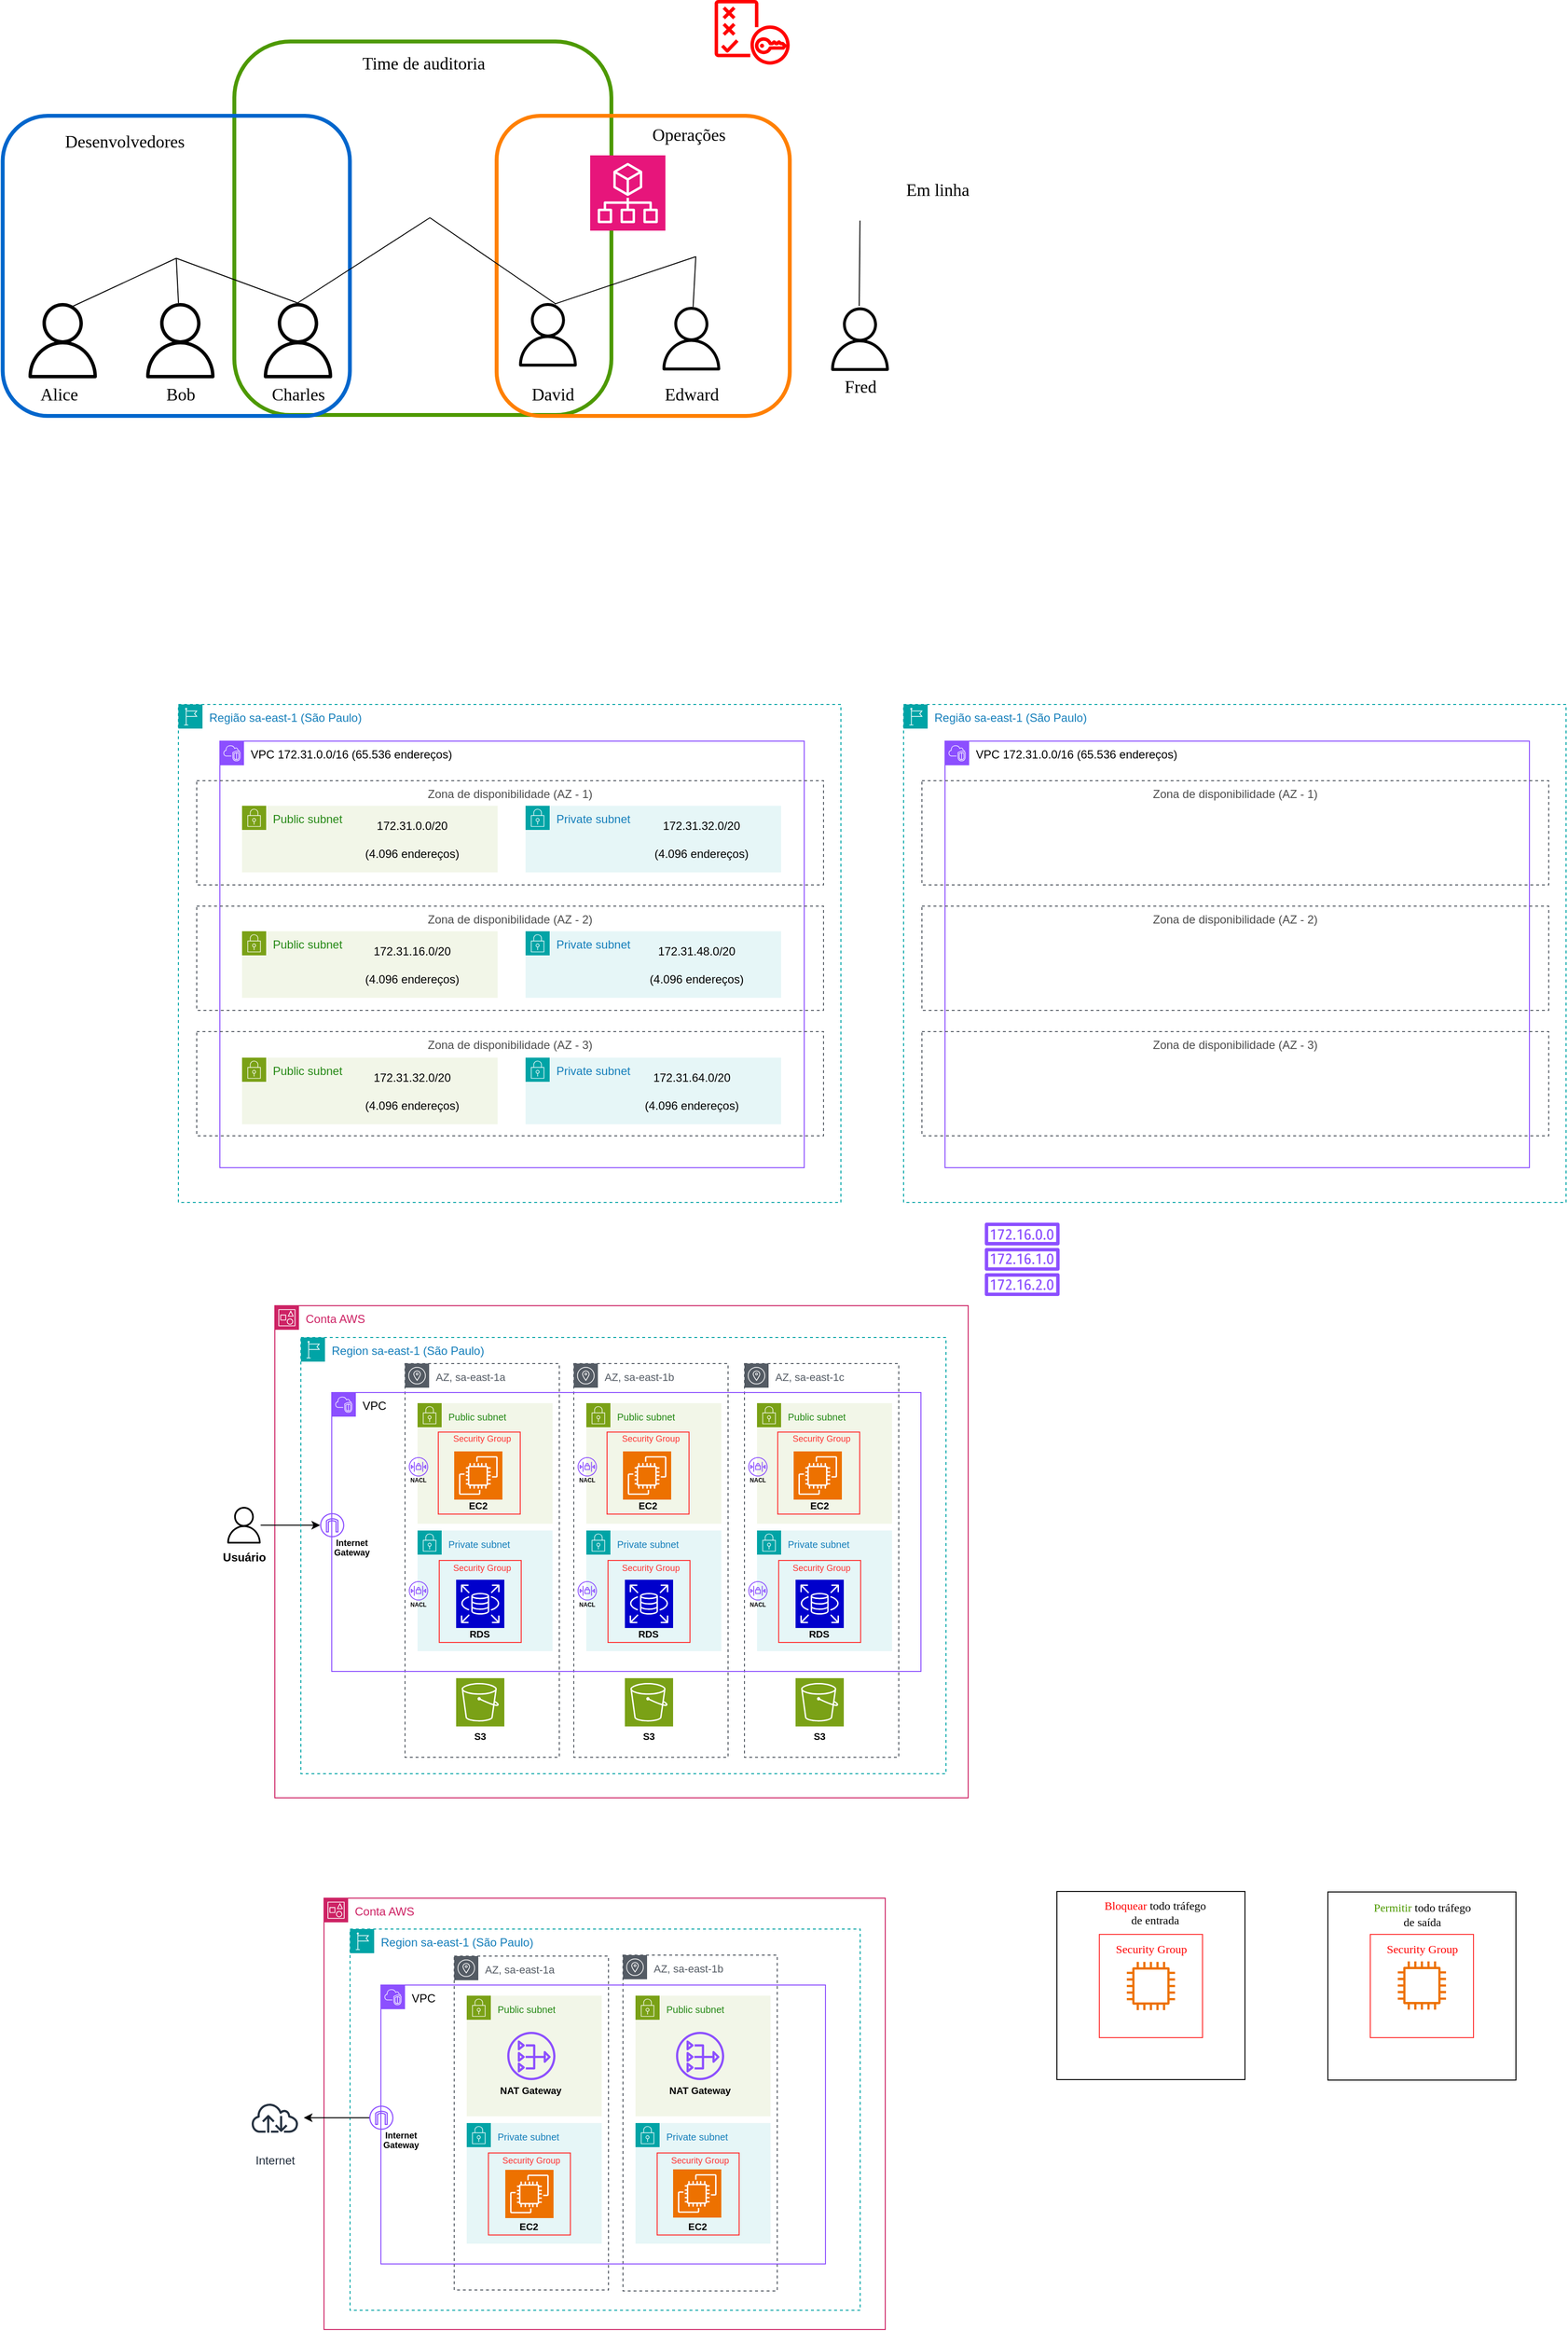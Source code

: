 <mxfile version="24.2.2" type="github">
  <diagram name="Página-1" id="JbriwkfzS9z4t20xiVHg">
    <mxGraphModel dx="522" dy="697" grid="0" gridSize="10" guides="1" tooltips="1" connect="1" arrows="1" fold="1" page="0" pageScale="1" pageWidth="827" pageHeight="1169" math="0" shadow="0">
      <root>
        <mxCell id="0" />
        <mxCell id="1" parent="0" />
        <mxCell id="UFwQga8of8685l1iYrwp-17" value="" style="rounded=1;whiteSpace=wrap;html=1;strokeColor=#4D9900;fillColor=none;strokeWidth=4;" parent="1" vertex="1">
          <mxGeometry x="428" y="-86" width="391" height="387" as="geometry" />
        </mxCell>
        <mxCell id="UFwQga8of8685l1iYrwp-14" value="" style="rounded=1;whiteSpace=wrap;html=1;strokeColor=#0066CC;fillColor=none;strokeWidth=4;movable=1;resizable=1;rotatable=1;deletable=1;editable=1;locked=0;connectable=1;" parent="1" vertex="1">
          <mxGeometry x="187.81" y="-9" width="360" height="311" as="geometry" />
        </mxCell>
        <mxCell id="UFwQga8of8685l1iYrwp-4" value="" style="sketch=0;outlineConnect=0;fontColor=#232F3E;gradientColor=none;fillColor=#000000;strokeColor=none;dashed=0;verticalLabelPosition=bottom;verticalAlign=top;align=center;html=1;fontSize=12;fontStyle=0;aspect=fixed;pointerEvents=1;shape=mxgraph.aws4.user;" parent="1" vertex="1">
          <mxGeometry x="333" y="185" width="78" height="78" as="geometry" />
        </mxCell>
        <mxCell id="UFwQga8of8685l1iYrwp-5" value="" style="sketch=0;outlineConnect=0;fontColor=#232F3E;gradientColor=none;fillColor=#000000;strokeColor=none;dashed=0;verticalLabelPosition=bottom;verticalAlign=top;align=center;html=1;fontSize=12;fontStyle=0;aspect=fixed;pointerEvents=1;shape=mxgraph.aws4.user;" parent="1" vertex="1">
          <mxGeometry x="211" y="185" width="78" height="78" as="geometry" />
        </mxCell>
        <mxCell id="UFwQga8of8685l1iYrwp-9" value="" style="shape=image;verticalLabelPosition=bottom;labelBackgroundColor=default;verticalAlign=top;aspect=fixed;imageAspect=0;image=https://res.cloudinary.com/hy4kyit2a/f_auto,fl_lossy,q_70/learn/modules/aws-cloud-security/control-access-with-aws-identity-and-access-management/images/08bf35ab2976a793674de211373cf4e8_52-e-4-abf-1-a-9-b-9-45-fa-8313-3-e-8-aba-11-f-6-cf.png;" parent="1" vertex="1">
          <mxGeometry x="328" y="59" width="79.61" height="79.61" as="geometry" />
        </mxCell>
        <mxCell id="UFwQga8of8685l1iYrwp-10" value="" style="shape=image;verticalLabelPosition=bottom;labelBackgroundColor=default;verticalAlign=top;aspect=fixed;imageAspect=0;image=https://res.cloudinary.com/hy4kyit2a/f_auto,fl_lossy,q_70/learn/modules/aws-cloud-security/control-access-with-aws-identity-and-access-management/images/08bf35ab2976a793674de211373cf4e8_52-e-4-abf-1-a-9-b-9-45-fa-8313-3-e-8-aba-11-f-6-cf.png;" parent="1" vertex="1">
          <mxGeometry x="591" y="17" width="79.61" height="79.61" as="geometry" />
        </mxCell>
        <mxCell id="UFwQga8of8685l1iYrwp-18" value="" style="group" parent="1" vertex="1" connectable="0">
          <mxGeometry x="1037" y="20" width="187" height="246" as="geometry" />
        </mxCell>
        <mxCell id="UFwQga8of8685l1iYrwp-13" value="" style="shape=image;verticalLabelPosition=bottom;labelBackgroundColor=default;verticalAlign=top;aspect=fixed;imageAspect=0;image=https://res.cloudinary.com/hy4kyit2a/f_auto,fl_lossy,q_70/learn/modules/aws-cloud-security/control-access-with-aws-identity-and-access-management/images/08bf35ab2976a793674de211373cf4e8_52-e-4-abf-1-a-9-b-9-45-fa-8313-3-e-8-aba-11-f-6-cf.png;" parent="UFwQga8of8685l1iYrwp-18" vertex="1">
          <mxGeometry width="79.61" height="79.61" as="geometry" />
        </mxCell>
        <mxCell id="UFwQga8of8685l1iYrwp-36" value="" style="endArrow=none;html=1;rounded=0;entryX=0.5;entryY=1;entryDx=0;entryDy=0;" parent="UFwQga8of8685l1iYrwp-18" target="UFwQga8of8685l1iYrwp-13" edge="1">
          <mxGeometry width="50" height="50" relative="1" as="geometry">
            <mxPoint x="39" y="168" as="sourcePoint" />
            <mxPoint x="89" y="118" as="targetPoint" />
          </mxGeometry>
        </mxCell>
        <mxCell id="UFwQga8of8685l1iYrwp-42" value="&lt;font style=&quot;font-size: 18px;&quot; face=&quot;Fredoka&quot; data-font-src=&quot;https://fonts.googleapis.com/css?family=Fredoka&quot;&gt;Em linha&lt;/font&gt;" style="text;html=1;align=center;verticalAlign=middle;resizable=0;points=[];autosize=1;strokeColor=none;fillColor=none;" parent="UFwQga8of8685l1iYrwp-18" vertex="1">
          <mxGeometry x="76" y="31" width="87" height="34" as="geometry" />
        </mxCell>
        <mxCell id="UFwQga8of8685l1iYrwp-43" value="" style="sketch=0;outlineConnect=0;fontColor=#232F3E;gradientColor=none;fillColor=#000000;strokeColor=none;dashed=0;verticalLabelPosition=bottom;verticalAlign=top;align=center;html=1;fontSize=12;fontStyle=0;aspect=fixed;pointerEvents=1;shape=mxgraph.aws4.user;" parent="UFwQga8of8685l1iYrwp-18" vertex="1">
          <mxGeometry x="6.867" y="169.5" width="65.867" height="65.867" as="geometry" />
        </mxCell>
        <mxCell id="UFwQga8of8685l1iYrwp-20" value="" style="group" parent="1" vertex="1" connectable="0">
          <mxGeometry x="700" y="-9" width="304" height="311" as="geometry" />
        </mxCell>
        <mxCell id="UFwQga8of8685l1iYrwp-15" value="" style="rounded=1;whiteSpace=wrap;html=1;strokeColor=#FF8000;fillColor=none;strokeWidth=4;" parent="UFwQga8of8685l1iYrwp-20" vertex="1">
          <mxGeometry width="304" height="311" as="geometry" />
        </mxCell>
        <mxCell id="UFwQga8of8685l1iYrwp-7" value="" style="sketch=0;outlineConnect=0;fontColor=#232F3E;gradientColor=none;fillColor=#000000;strokeColor=none;dashed=0;verticalLabelPosition=bottom;verticalAlign=top;align=center;html=1;fontSize=12;fontStyle=0;aspect=fixed;pointerEvents=1;shape=mxgraph.aws4.user;" parent="UFwQga8of8685l1iYrwp-20" vertex="1">
          <mxGeometry x="168.997" y="198" width="65.867" height="65.867" as="geometry" />
        </mxCell>
        <mxCell id="UFwQga8of8685l1iYrwp-8" value="" style="sketch=0;outlineConnect=0;fontColor=#232F3E;gradientColor=none;fillColor=#000000;strokeColor=none;dashed=0;verticalLabelPosition=bottom;verticalAlign=top;align=center;html=1;fontSize=12;fontStyle=0;aspect=fixed;pointerEvents=1;shape=mxgraph.aws4.user;" parent="UFwQga8of8685l1iYrwp-20" vertex="1">
          <mxGeometry x="20.267" y="194" width="65.867" height="65.867" as="geometry" />
        </mxCell>
        <mxCell id="UFwQga8of8685l1iYrwp-26" value="&lt;font style=&quot;font-size: 18px;&quot; face=&quot;Fredoka&quot; data-font-src=&quot;https://fonts.googleapis.com/css?family=Fredoka&quot;&gt;David&lt;/font&gt;" style="text;html=1;align=center;verticalAlign=middle;resizable=0;points=[];autosize=1;strokeColor=none;fillColor=none;" parent="UFwQga8of8685l1iYrwp-20" vertex="1">
          <mxGeometry x="25.333" y="272" width="65" height="34" as="geometry" />
        </mxCell>
        <mxCell id="UFwQga8of8685l1iYrwp-27" value="&lt;font style=&quot;font-size: 18px;&quot; face=&quot;Fredoka&quot; data-font-src=&quot;https://fonts.googleapis.com/css?family=Fredoka&quot;&gt;Edward&lt;/font&gt;" style="text;html=1;align=center;verticalAlign=middle;resizable=0;points=[];autosize=1;strokeColor=none;fillColor=none;" parent="UFwQga8of8685l1iYrwp-20" vertex="1">
          <mxGeometry x="161.934" y="272" width="80" height="34" as="geometry" />
        </mxCell>
        <mxCell id="UFwQga8of8685l1iYrwp-35" value="&lt;font style=&quot;font-size: 18px;&quot; face=&quot;Fredoka&quot; data-font-src=&quot;https://fonts.googleapis.com/css?family=Fredoka&quot;&gt;Operações&lt;/font&gt;" style="text;html=1;align=center;verticalAlign=middle;resizable=0;points=[];autosize=1;strokeColor=none;fillColor=none;" parent="UFwQga8of8685l1iYrwp-20" vertex="1">
          <mxGeometry x="146.933" y="3" width="105" height="34" as="geometry" />
        </mxCell>
        <mxCell id="UFwQga8of8685l1iYrwp-21" value="&lt;font style=&quot;font-size: 18px;&quot; face=&quot;Fredoka&quot; data-font-src=&quot;https://fonts.googleapis.com/css?family=Fredoka&quot;&gt;Desenvolvedores&lt;/font&gt;" style="text;html=1;align=center;verticalAlign=middle;resizable=0;points=[];autosize=1;strokeColor=none;fillColor=none;" parent="1" vertex="1">
          <mxGeometry x="236" y="1" width="155" height="34" as="geometry" />
        </mxCell>
        <mxCell id="UFwQga8of8685l1iYrwp-22" value="" style="shape=image;verticalLabelPosition=bottom;labelBackgroundColor=default;verticalAlign=top;aspect=fixed;imageAspect=0;image=https://res.cloudinary.com/hy4kyit2a/f_auto,fl_lossy,q_70/learn/modules/aws-cloud-security/control-access-with-aws-identity-and-access-management/images/08bf35ab2976a793674de211373cf4e8_52-e-4-abf-1-a-9-b-9-45-fa-8313-3-e-8-aba-11-f-6-cf.png;" parent="1" vertex="1">
          <mxGeometry x="867" y="59" width="79.61" height="79.61" as="geometry" />
        </mxCell>
        <mxCell id="UFwQga8of8685l1iYrwp-23" value="&lt;font style=&quot;font-size: 18px;&quot; face=&quot;Fredoka&quot; data-font-src=&quot;https://fonts.googleapis.com/css?family=Fredoka&quot;&gt;Alice&lt;/font&gt;" style="text;html=1;align=center;verticalAlign=middle;resizable=0;points=[];autosize=1;strokeColor=none;fillColor=none;" parent="1" vertex="1">
          <mxGeometry x="217" y="263" width="58" height="34" as="geometry" />
        </mxCell>
        <mxCell id="UFwQga8of8685l1iYrwp-24" value="&lt;font style=&quot;font-size: 18px;&quot; face=&quot;Fredoka&quot; data-font-src=&quot;https://fonts.googleapis.com/css?family=Fredoka&quot;&gt;Bob&lt;/font&gt;" style="text;html=1;align=center;verticalAlign=middle;resizable=0;points=[];autosize=1;strokeColor=none;fillColor=none;" parent="1" vertex="1">
          <mxGeometry x="347" y="263" width="50" height="34" as="geometry" />
        </mxCell>
        <mxCell id="UFwQga8of8685l1iYrwp-25" value="&lt;font style=&quot;font-size: 18px;&quot; face=&quot;Fredoka&quot; data-font-src=&quot;https://fonts.googleapis.com/css?family=Fredoka&quot;&gt;Charles&lt;/font&gt;" style="text;html=1;align=center;verticalAlign=middle;resizable=0;points=[];autosize=1;strokeColor=none;fillColor=none;" parent="1" vertex="1">
          <mxGeometry x="454" y="263" width="80" height="34" as="geometry" />
        </mxCell>
        <mxCell id="UFwQga8of8685l1iYrwp-28" value="&lt;font style=&quot;font-size: 18px;&quot; face=&quot;Fredoka&quot; data-font-src=&quot;https://fonts.googleapis.com/css?family=Fredoka&quot;&gt;Fred&lt;/font&gt;" style="text;html=1;align=center;verticalAlign=middle;resizable=0;points=[];autosize=1;strokeColor=none;fillColor=none;" parent="1" vertex="1">
          <mxGeometry x="1049" y="254.5" width="55" height="34" as="geometry" />
        </mxCell>
        <mxCell id="UFwQga8of8685l1iYrwp-31" value="" style="endArrow=none;html=1;rounded=0;entryX=0.5;entryY=1;entryDx=0;entryDy=0;" parent="1" target="UFwQga8of8685l1iYrwp-9" edge="1">
          <mxGeometry width="50" height="50" relative="1" as="geometry">
            <mxPoint x="260" y="188.61" as="sourcePoint" />
            <mxPoint x="310" y="138.61" as="targetPoint" />
          </mxGeometry>
        </mxCell>
        <mxCell id="UFwQga8of8685l1iYrwp-32" value="" style="endArrow=none;html=1;rounded=0;entryX=0.5;entryY=1;entryDx=0;entryDy=0;" parent="1" source="UFwQga8of8685l1iYrwp-4" target="UFwQga8of8685l1iYrwp-9" edge="1">
          <mxGeometry width="50" height="50" relative="1" as="geometry">
            <mxPoint x="361" y="192" as="sourcePoint" />
            <mxPoint x="366" y="140" as="targetPoint" />
          </mxGeometry>
        </mxCell>
        <mxCell id="UFwQga8of8685l1iYrwp-33" value="" style="endArrow=none;html=1;rounded=0;exitX=0.5;exitY=1;exitDx=0;exitDy=0;" parent="1" source="UFwQga8of8685l1iYrwp-9" edge="1">
          <mxGeometry width="50" height="50" relative="1" as="geometry">
            <mxPoint x="405.805" y="124.61" as="sourcePoint" />
            <mxPoint x="496.545" y="186.01" as="targetPoint" />
          </mxGeometry>
        </mxCell>
        <mxCell id="UFwQga8of8685l1iYrwp-3" value="" style="sketch=0;outlineConnect=0;fontColor=#232F3E;gradientColor=none;fillColor=#000000;strokeColor=none;dashed=0;verticalLabelPosition=bottom;verticalAlign=top;align=center;html=1;fontSize=12;fontStyle=0;aspect=fixed;pointerEvents=1;shape=mxgraph.aws4.user;" parent="1" vertex="1">
          <mxGeometry x="455" y="185" width="78" height="78" as="geometry" />
        </mxCell>
        <mxCell id="UFwQga8of8685l1iYrwp-34" value="&lt;font style=&quot;font-size: 18px;&quot; face=&quot;Fredoka&quot; data-font-src=&quot;https://fonts.googleapis.com/css?family=Fredoka&quot;&gt;Time de auditoria&lt;/font&gt;" style="text;html=1;align=center;verticalAlign=middle;resizable=0;points=[];autosize=1;strokeColor=none;fillColor=none;" parent="1" vertex="1">
          <mxGeometry x="543.5" y="-80" width="160" height="34" as="geometry" />
        </mxCell>
        <mxCell id="UFwQga8of8685l1iYrwp-39" value="" style="endArrow=none;html=1;rounded=0;entryX=0.491;entryY=0.981;entryDx=0;entryDy=0;entryPerimeter=0;" parent="1" target="UFwQga8of8685l1iYrwp-22" edge="1">
          <mxGeometry width="50" height="50" relative="1" as="geometry">
            <mxPoint x="760.455" y="185.947" as="sourcePoint" />
            <mxPoint x="868.805" y="121.61" as="targetPoint" />
          </mxGeometry>
        </mxCell>
        <mxCell id="UFwQga8of8685l1iYrwp-40" value="" style="endArrow=none;html=1;rounded=0;entryX=0.5;entryY=1;entryDx=0;entryDy=0;" parent="1" target="UFwQga8of8685l1iYrwp-10" edge="1">
          <mxGeometry width="50" height="50" relative="1" as="geometry">
            <mxPoint x="493.5" y="185" as="sourcePoint" />
            <mxPoint x="543.5" y="135" as="targetPoint" />
          </mxGeometry>
        </mxCell>
        <mxCell id="UFwQga8of8685l1iYrwp-41" value="" style="endArrow=none;html=1;rounded=0;exitX=0.5;exitY=1;exitDx=0;exitDy=0;" parent="1" source="UFwQga8of8685l1iYrwp-10" edge="1">
          <mxGeometry width="50" height="50" relative="1" as="geometry">
            <mxPoint x="664" y="93" as="sourcePoint" />
            <mxPoint x="761.545" y="186.145" as="targetPoint" />
          </mxGeometry>
        </mxCell>
        <mxCell id="UFwQga8of8685l1iYrwp-38" value="" style="endArrow=none;html=1;rounded=0;entryX=0.497;entryY=0.975;entryDx=0;entryDy=0;entryPerimeter=0;" parent="1" source="UFwQga8of8685l1iYrwp-7" target="UFwQga8of8685l1iYrwp-22" edge="1">
          <mxGeometry width="50" height="50" relative="1" as="geometry">
            <mxPoint x="873.956" y="187" as="sourcePoint" />
            <mxPoint x="916.178" y="137" as="targetPoint" />
          </mxGeometry>
        </mxCell>
        <mxCell id="UFwQga8of8685l1iYrwp-45" value="" style="sketch=0;outlineConnect=0;fontColor=#232F3E;gradientColor=none;fillColor=#FF0000;strokeColor=none;dashed=0;verticalLabelPosition=bottom;verticalAlign=top;align=center;html=1;fontSize=12;fontStyle=0;aspect=fixed;pointerEvents=1;shape=mxgraph.aws4.policy;" parent="1" vertex="1">
          <mxGeometry x="926" y="-129" width="78" height="67" as="geometry" />
        </mxCell>
        <mxCell id="UFwQga8of8685l1iYrwp-46" value="" style="sketch=0;points=[[0,0,0],[0.25,0,0],[0.5,0,0],[0.75,0,0],[1,0,0],[0,1,0],[0.25,1,0],[0.5,1,0],[0.75,1,0],[1,1,0],[0,0.25,0],[0,0.5,0],[0,0.75,0],[1,0.25,0],[1,0.5,0],[1,0.75,0]];points=[[0,0,0],[0.25,0,0],[0.5,0,0],[0.75,0,0],[1,0,0],[0,1,0],[0.25,1,0],[0.5,1,0],[0.75,1,0],[1,1,0],[0,0.25,0],[0,0.5,0],[0,0.75,0],[1,0.25,0],[1,0.5,0],[1,0.75,0]];outlineConnect=0;fontColor=#232F3E;fillColor=#E7157B;strokeColor=#ffffff;dashed=0;verticalLabelPosition=bottom;verticalAlign=top;align=center;html=1;fontSize=12;fontStyle=0;aspect=fixed;shape=mxgraph.aws4.resourceIcon;resIcon=mxgraph.aws4.organizations;" parent="1" vertex="1">
          <mxGeometry x="797" y="32" width="78" height="78" as="geometry" />
        </mxCell>
        <mxCell id="UFwQga8of8685l1iYrwp-64" value="&lt;font data-font-src=&quot;https://fonts.googleapis.com/css?family=Fredoka&quot;&gt;Região sa-east-1 (São Paulo)&lt;/font&gt;" style="points=[[0,0],[0.25,0],[0.5,0],[0.75,0],[1,0],[1,0.25],[1,0.5],[1,0.75],[1,1],[0.75,1],[0.5,1],[0.25,1],[0,1],[0,0.75],[0,0.5],[0,0.25]];outlineConnect=0;gradientColor=none;html=1;whiteSpace=wrap;fontSize=12;fontStyle=0;container=1;pointerEvents=0;collapsible=0;recursiveResize=0;shape=mxgraph.aws4.group;grIcon=mxgraph.aws4.group_region;strokeColor=#00A4A6;fillColor=none;verticalAlign=top;align=left;spacingLeft=30;fontColor=#147EBA;dashed=1;fontFamily=Helvetica;" parent="1" vertex="1">
          <mxGeometry x="370" y="601" width="687" height="516" as="geometry" />
        </mxCell>
        <mxCell id="UFwQga8of8685l1iYrwp-65" value="&lt;font color=&quot;#000000&quot; data-font-src=&quot;https://fonts.googleapis.com/css?family=Fredoka&quot;&gt;VPC 172.31.0.0/16 (65.536 endereços)&lt;/font&gt;" style="points=[[0,0],[0.25,0],[0.5,0],[0.75,0],[1,0],[1,0.25],[1,0.5],[1,0.75],[1,1],[0.75,1],[0.5,1],[0.25,1],[0,1],[0,0.75],[0,0.5],[0,0.25]];outlineConnect=0;gradientColor=none;html=1;whiteSpace=wrap;fontSize=12;fontStyle=0;container=1;pointerEvents=0;collapsible=0;recursiveResize=0;shape=mxgraph.aws4.group;grIcon=mxgraph.aws4.group_vpc2;strokeColor=#8C4FFF;fillColor=none;verticalAlign=top;align=left;spacingLeft=30;fontColor=#AAB7B8;dashed=0;fontFamily=Helvetica;" parent="UFwQga8of8685l1iYrwp-64" vertex="1">
          <mxGeometry x="43" y="38" width="606" height="442" as="geometry" />
        </mxCell>
        <mxCell id="UFwQga8of8685l1iYrwp-68" value="&lt;font color=&quot;#4d4d4d&quot;&gt;Zona de disponibilidade (AZ - 1)&lt;/font&gt;" style="fillColor=none;strokeColor=#545B64;dashed=1;verticalAlign=top;fontStyle=0;fontColor=#147EBA;whiteSpace=wrap;html=1;fontFamily=Helvetica;" parent="UFwQga8of8685l1iYrwp-65" vertex="1">
          <mxGeometry x="-24" y="41" width="650" height="108" as="geometry" />
        </mxCell>
        <mxCell id="UFwQga8of8685l1iYrwp-73" value="&lt;font color=&quot;#4d4d4d&quot;&gt;Zona de disponibilidade (AZ - 2)&lt;/font&gt;" style="fillColor=none;strokeColor=#545B64;dashed=1;verticalAlign=top;fontStyle=0;fontColor=#147EBA;whiteSpace=wrap;html=1;fontFamily=Helvetica;" parent="UFwQga8of8685l1iYrwp-65" vertex="1">
          <mxGeometry x="-24" y="171" width="650" height="108" as="geometry" />
        </mxCell>
        <mxCell id="UFwQga8of8685l1iYrwp-74" value="&lt;font color=&quot;#4d4d4d&quot;&gt;Zona de disponibilidade (AZ - 3)&lt;/font&gt;" style="fillColor=none;strokeColor=#545B64;dashed=1;verticalAlign=top;fontStyle=0;fontColor=#147EBA;whiteSpace=wrap;html=1;fontFamily=Helvetica;" parent="UFwQga8of8685l1iYrwp-65" vertex="1">
          <mxGeometry x="-24" y="301" width="650" height="108" as="geometry" />
        </mxCell>
        <mxCell id="UFwQga8of8685l1iYrwp-75" value="Public subnet" style="points=[[0,0],[0.25,0],[0.5,0],[0.75,0],[1,0],[1,0.25],[1,0.5],[1,0.75],[1,1],[0.75,1],[0.5,1],[0.25,1],[0,1],[0,0.75],[0,0.5],[0,0.25]];outlineConnect=0;gradientColor=none;html=1;whiteSpace=wrap;fontSize=12;fontStyle=0;container=1;pointerEvents=0;collapsible=0;recursiveResize=0;shape=mxgraph.aws4.group;grIcon=mxgraph.aws4.group_security_group;grStroke=0;strokeColor=#7AA116;fillColor=#F2F6E8;verticalAlign=top;align=left;spacingLeft=30;fontColor=#248814;dashed=0;fontFamily=Helvetica;" parent="UFwQga8of8685l1iYrwp-65" vertex="1">
          <mxGeometry x="23" y="67" width="265" height="69" as="geometry" />
        </mxCell>
        <mxCell id="UFwQga8of8685l1iYrwp-101" value="172.31.0.0/20&lt;br&gt;&lt;br&gt;(4.096 endereços)" style="text;html=1;align=center;verticalAlign=middle;whiteSpace=wrap;rounded=0;fontFamily=Helvetica;" parent="UFwQga8of8685l1iYrwp-75" vertex="1">
          <mxGeometry x="102.5" y="19.5" width="146.5" height="30" as="geometry" />
        </mxCell>
        <mxCell id="UFwQga8of8685l1iYrwp-84" value="Public subnet" style="points=[[0,0],[0.25,0],[0.5,0],[0.75,0],[1,0],[1,0.25],[1,0.5],[1,0.75],[1,1],[0.75,1],[0.5,1],[0.25,1],[0,1],[0,0.75],[0,0.5],[0,0.25]];outlineConnect=0;gradientColor=none;html=1;whiteSpace=wrap;fontSize=12;fontStyle=0;container=1;pointerEvents=0;collapsible=0;recursiveResize=0;shape=mxgraph.aws4.group;grIcon=mxgraph.aws4.group_security_group;grStroke=0;strokeColor=#7AA116;fillColor=#F2F6E8;verticalAlign=top;align=left;spacingLeft=30;fontColor=#248814;dashed=0;fontFamily=Helvetica;" parent="UFwQga8of8685l1iYrwp-65" vertex="1">
          <mxGeometry x="23" y="197" width="265" height="69" as="geometry" />
        </mxCell>
        <mxCell id="UFwQga8of8685l1iYrwp-127" value="172.31.16.0/20&lt;br&gt;&lt;br&gt;(4.096 endereços)" style="text;html=1;align=center;verticalAlign=middle;whiteSpace=wrap;rounded=0;fontFamily=Helvetica;" parent="UFwQga8of8685l1iYrwp-84" vertex="1">
          <mxGeometry x="102.5" y="19.5" width="146.5" height="30" as="geometry" />
        </mxCell>
        <mxCell id="UFwQga8of8685l1iYrwp-85" value="Public subnet" style="points=[[0,0],[0.25,0],[0.5,0],[0.75,0],[1,0],[1,0.25],[1,0.5],[1,0.75],[1,1],[0.75,1],[0.5,1],[0.25,1],[0,1],[0,0.75],[0,0.5],[0,0.25]];outlineConnect=0;gradientColor=none;html=1;whiteSpace=wrap;fontSize=12;fontStyle=0;container=1;pointerEvents=0;collapsible=0;recursiveResize=0;shape=mxgraph.aws4.group;grIcon=mxgraph.aws4.group_security_group;grStroke=0;strokeColor=#7AA116;fillColor=#F2F6E8;verticalAlign=top;align=left;spacingLeft=30;fontColor=#248814;dashed=0;fontFamily=Helvetica;" parent="UFwQga8of8685l1iYrwp-65" vertex="1">
          <mxGeometry x="23" y="328" width="265" height="69" as="geometry" />
        </mxCell>
        <mxCell id="UFwQga8of8685l1iYrwp-128" value="172.31.32.0/20&lt;br&gt;&lt;br&gt;(4.096 endereços)" style="text;html=1;align=center;verticalAlign=middle;whiteSpace=wrap;rounded=0;fontFamily=Helvetica;" parent="UFwQga8of8685l1iYrwp-85" vertex="1">
          <mxGeometry x="102.5" y="19.5" width="146.5" height="30" as="geometry" />
        </mxCell>
        <mxCell id="UFwQga8of8685l1iYrwp-86" value="Private subnet" style="points=[[0,0],[0.25,0],[0.5,0],[0.75,0],[1,0],[1,0.25],[1,0.5],[1,0.75],[1,1],[0.75,1],[0.5,1],[0.25,1],[0,1],[0,0.75],[0,0.5],[0,0.25]];outlineConnect=0;gradientColor=none;html=1;whiteSpace=wrap;fontSize=12;fontStyle=0;container=1;pointerEvents=0;collapsible=0;recursiveResize=0;shape=mxgraph.aws4.group;grIcon=mxgraph.aws4.group_security_group;grStroke=0;strokeColor=#00A4A6;fillColor=#E6F6F7;verticalAlign=top;align=left;spacingLeft=30;fontColor=#147EBA;dashed=0;fontFamily=Helvetica;" parent="UFwQga8of8685l1iYrwp-65" vertex="1">
          <mxGeometry x="317" y="67" width="265" height="69" as="geometry" />
        </mxCell>
        <mxCell id="UFwQga8of8685l1iYrwp-88" value="Private subnet" style="points=[[0,0],[0.25,0],[0.5,0],[0.75,0],[1,0],[1,0.25],[1,0.5],[1,0.75],[1,1],[0.75,1],[0.5,1],[0.25,1],[0,1],[0,0.75],[0,0.5],[0,0.25]];outlineConnect=0;gradientColor=none;html=1;whiteSpace=wrap;fontSize=12;fontStyle=0;container=1;pointerEvents=0;collapsible=0;recursiveResize=0;shape=mxgraph.aws4.group;grIcon=mxgraph.aws4.group_security_group;grStroke=0;strokeColor=#00A4A6;fillColor=#E6F6F7;verticalAlign=top;align=left;spacingLeft=30;fontColor=#147EBA;dashed=0;fontFamily=Helvetica;" parent="UFwQga8of8685l1iYrwp-65" vertex="1">
          <mxGeometry x="317" y="197" width="265" height="69" as="geometry" />
        </mxCell>
        <mxCell id="UFwQga8of8685l1iYrwp-129" value="172.31.48.0/20&lt;br&gt;&lt;br&gt;(4.096 endereços)" style="text;html=1;align=center;verticalAlign=middle;whiteSpace=wrap;rounded=0;fontFamily=Helvetica;" parent="UFwQga8of8685l1iYrwp-88" vertex="1">
          <mxGeometry x="103.55" y="19.5" width="146.5" height="30" as="geometry" />
        </mxCell>
        <mxCell id="UFwQga8of8685l1iYrwp-99" value="Private subnet" style="points=[[0,0],[0.25,0],[0.5,0],[0.75,0],[1,0],[1,0.25],[1,0.5],[1,0.75],[1,1],[0.75,1],[0.5,1],[0.25,1],[0,1],[0,0.75],[0,0.5],[0,0.25]];outlineConnect=0;gradientColor=none;html=1;whiteSpace=wrap;fontSize=12;fontStyle=0;container=1;pointerEvents=0;collapsible=0;recursiveResize=0;shape=mxgraph.aws4.group;grIcon=mxgraph.aws4.group_security_group;grStroke=0;strokeColor=#00A4A6;fillColor=#E6F6F7;verticalAlign=top;align=left;spacingLeft=30;fontColor=#147EBA;dashed=0;fontFamily=Helvetica;" parent="UFwQga8of8685l1iYrwp-65" vertex="1">
          <mxGeometry x="317" y="328" width="265" height="69" as="geometry" />
        </mxCell>
        <mxCell id="UFwQga8of8685l1iYrwp-130" value="172.31.64.0/20&lt;br&gt;&lt;br&gt;(4.096 endereços)" style="text;html=1;align=center;verticalAlign=middle;whiteSpace=wrap;rounded=0;fontFamily=Helvetica;" parent="UFwQga8of8685l1iYrwp-99" vertex="1">
          <mxGeometry x="98.68" y="19.5" width="146.5" height="30" as="geometry" />
        </mxCell>
        <mxCell id="UFwQga8of8685l1iYrwp-126" value="172.31.32.0/20&lt;br&gt;&lt;br&gt;(4.096 endereços)" style="text;html=1;align=center;verticalAlign=middle;whiteSpace=wrap;rounded=0;fontFamily=Helvetica;" parent="UFwQga8of8685l1iYrwp-65" vertex="1">
          <mxGeometry x="426" y="86.5" width="146.5" height="30" as="geometry" />
        </mxCell>
        <mxCell id="UFwQga8of8685l1iYrwp-102" value="&lt;font data-font-src=&quot;https://fonts.googleapis.com/css?family=Fredoka&quot;&gt;Região sa-east-1 (São Paulo)&lt;/font&gt;" style="points=[[0,0],[0.25,0],[0.5,0],[0.75,0],[1,0],[1,0.25],[1,0.5],[1,0.75],[1,1],[0.75,1],[0.5,1],[0.25,1],[0,1],[0,0.75],[0,0.5],[0,0.25]];outlineConnect=0;gradientColor=none;html=1;whiteSpace=wrap;fontSize=12;fontStyle=0;container=1;pointerEvents=0;collapsible=0;recursiveResize=0;shape=mxgraph.aws4.group;grIcon=mxgraph.aws4.group_region;strokeColor=#00A4A6;fillColor=none;verticalAlign=top;align=left;spacingLeft=30;fontColor=#147EBA;dashed=1;fontFamily=Helvetica;" parent="1" vertex="1">
          <mxGeometry x="1122" y="601" width="687" height="516" as="geometry" />
        </mxCell>
        <mxCell id="UFwQga8of8685l1iYrwp-103" value="&lt;font color=&quot;#000000&quot; data-font-src=&quot;https://fonts.googleapis.com/css?family=Fredoka&quot;&gt;VPC 172.31.0.0/16 (65.536 endereços)&lt;/font&gt;" style="points=[[0,0],[0.25,0],[0.5,0],[0.75,0],[1,0],[1,0.25],[1,0.5],[1,0.75],[1,1],[0.75,1],[0.5,1],[0.25,1],[0,1],[0,0.75],[0,0.5],[0,0.25]];outlineConnect=0;gradientColor=none;html=1;whiteSpace=wrap;fontSize=12;fontStyle=0;container=1;pointerEvents=0;collapsible=0;recursiveResize=0;shape=mxgraph.aws4.group;grIcon=mxgraph.aws4.group_vpc2;strokeColor=#8C4FFF;fillColor=none;verticalAlign=top;align=left;spacingLeft=30;fontColor=#AAB7B8;dashed=0;fontFamily=Helvetica;" parent="UFwQga8of8685l1iYrwp-102" vertex="1">
          <mxGeometry x="43" y="38" width="606" height="442" as="geometry" />
        </mxCell>
        <mxCell id="UFwQga8of8685l1iYrwp-104" value="&lt;font color=&quot;#4d4d4d&quot; data-font-src=&quot;https://fonts.googleapis.com/css?family=Fredoka&quot;&gt;Zona de disponibilidade (AZ - 1)&lt;/font&gt;" style="fillColor=none;strokeColor=#545B64;dashed=1;verticalAlign=top;fontStyle=0;fontColor=#147EBA;whiteSpace=wrap;html=1;fontFamily=Helvetica;" parent="UFwQga8of8685l1iYrwp-103" vertex="1">
          <mxGeometry x="-24" y="41" width="650" height="108" as="geometry" />
        </mxCell>
        <mxCell id="UFwQga8of8685l1iYrwp-105" value="&lt;font color=&quot;#4d4d4d&quot; data-font-src=&quot;https://fonts.googleapis.com/css?family=Fredoka&quot;&gt;Zona de disponibilidade (AZ - 2)&lt;/font&gt;" style="fillColor=none;strokeColor=#545B64;dashed=1;verticalAlign=top;fontStyle=0;fontColor=#147EBA;whiteSpace=wrap;html=1;fontFamily=Helvetica;" parent="UFwQga8of8685l1iYrwp-103" vertex="1">
          <mxGeometry x="-24" y="171" width="650" height="108" as="geometry" />
        </mxCell>
        <mxCell id="UFwQga8of8685l1iYrwp-106" value="&lt;font color=&quot;#4d4d4d&quot; data-font-src=&quot;https://fonts.googleapis.com/css?family=Fredoka&quot;&gt;Zona de disponibilidade (AZ - 3)&lt;/font&gt;" style="fillColor=none;strokeColor=#545B64;dashed=1;verticalAlign=top;fontStyle=0;fontColor=#147EBA;whiteSpace=wrap;html=1;fontFamily=Helvetica;" parent="UFwQga8of8685l1iYrwp-103" vertex="1">
          <mxGeometry x="-24" y="301" width="650" height="108" as="geometry" />
        </mxCell>
        <mxCell id="UFwQga8of8685l1iYrwp-131" value="Conta AWS" style="points=[[0,0],[0.25,0],[0.5,0],[0.75,0],[1,0],[1,0.25],[1,0.5],[1,0.75],[1,1],[0.75,1],[0.5,1],[0.25,1],[0,1],[0,0.75],[0,0.5],[0,0.25]];outlineConnect=0;gradientColor=none;html=1;whiteSpace=wrap;fontSize=12;fontStyle=0;container=0;pointerEvents=0;collapsible=0;recursiveResize=0;shape=mxgraph.aws4.group;grIcon=mxgraph.aws4.group_account;strokeColor=#CD2264;fillColor=none;verticalAlign=top;align=left;spacingLeft=30;fontColor=#CD2264;dashed=0;" parent="1" vertex="1">
          <mxGeometry x="470" y="1224" width="719" height="510" as="geometry" />
        </mxCell>
        <mxCell id="UFwQga8of8685l1iYrwp-366" style="edgeStyle=orthogonalEdgeStyle;rounded=0;orthogonalLoop=1;jettySize=auto;html=1;" parent="1" source="UFwQga8of8685l1iYrwp-264" target="UFwQga8of8685l1iYrwp-263" edge="1">
          <mxGeometry relative="1" as="geometry" />
        </mxCell>
        <mxCell id="UFwQga8of8685l1iYrwp-264" value="&lt;b&gt;&lt;font color=&quot;#000000&quot;&gt;Usuário&lt;/font&gt;&lt;/b&gt;" style="sketch=0;outlineConnect=0;fontColor=#232F3E;gradientColor=none;fillColor=#000000;strokeColor=none;dashed=0;verticalLabelPosition=bottom;verticalAlign=top;align=center;html=1;fontSize=12;fontStyle=0;aspect=fixed;pointerEvents=1;shape=mxgraph.aws4.user;" parent="1" vertex="1">
          <mxGeometry x="419" y="1432.5" width="38" height="38" as="geometry" />
        </mxCell>
        <mxCell id="UFwQga8of8685l1iYrwp-132" value="Region sa-east-1 (São Paulo)" style="points=[[0,0],[0.25,0],[0.5,0],[0.75,0],[1,0],[1,0.25],[1,0.5],[1,0.75],[1,1],[0.75,1],[0.5,1],[0.25,1],[0,1],[0,0.75],[0,0.5],[0,0.25]];outlineConnect=0;gradientColor=none;html=1;whiteSpace=wrap;fontSize=12;fontStyle=0;container=0;pointerEvents=0;collapsible=0;recursiveResize=0;shape=mxgraph.aws4.group;grIcon=mxgraph.aws4.group_region;strokeColor=#00A4A6;fillColor=none;verticalAlign=top;align=left;spacingLeft=30;fontColor=#147EBA;dashed=1;" parent="1" vertex="1">
          <mxGeometry x="497" y="1257" width="669" height="452" as="geometry" />
        </mxCell>
        <mxCell id="UFwQga8of8685l1iYrwp-135" value="&lt;font style=&quot;font-size: 11px;&quot;&gt;AZ, sa-east-1a&lt;/font&gt;" style="sketch=0;outlineConnect=0;gradientColor=none;html=1;whiteSpace=wrap;fontSize=12;fontStyle=0;shape=mxgraph.aws4.group;grIcon=mxgraph.aws4.group_availability_zone;strokeColor=#545B64;fillColor=none;verticalAlign=top;align=left;spacingLeft=30;fontColor=#545B64;dashed=1;" parent="1" vertex="1">
          <mxGeometry x="605" y="1284" width="160" height="408" as="geometry" />
        </mxCell>
        <mxCell id="UFwQga8of8685l1iYrwp-139" value="&lt;font style=&quot;font-size: 10px;&quot;&gt;Public subnet&lt;/font&gt;" style="points=[[0,0],[0.25,0],[0.5,0],[0.75,0],[1,0],[1,0.25],[1,0.5],[1,0.75],[1,1],[0.75,1],[0.5,1],[0.25,1],[0,1],[0,0.75],[0,0.5],[0,0.25]];outlineConnect=0;gradientColor=none;html=1;whiteSpace=wrap;fontSize=12;fontStyle=0;container=1;pointerEvents=0;collapsible=0;recursiveResize=0;shape=mxgraph.aws4.group;grIcon=mxgraph.aws4.group_security_group;grStroke=0;strokeColor=#7AA116;fillColor=#F2F6E8;verticalAlign=top;align=left;spacingLeft=30;fontColor=#248814;dashed=0;" parent="1" vertex="1">
          <mxGeometry x="618" y="1325" width="140" height="125" as="geometry" />
        </mxCell>
        <mxCell id="UFwQga8of8685l1iYrwp-141" value="" style="sketch=0;points=[[0,0,0],[0.25,0,0],[0.5,0,0],[0.75,0,0],[1,0,0],[0,1,0],[0.25,1,0],[0.5,1,0],[0.75,1,0],[1,1,0],[0,0.25,0],[0,0.5,0],[0,0.75,0],[1,0.25,0],[1,0.5,0],[1,0.75,0]];outlineConnect=0;fontColor=#232F3E;fillColor=#ED7100;strokeColor=#ffffff;dashed=0;verticalLabelPosition=bottom;verticalAlign=top;align=center;html=1;fontSize=12;fontStyle=0;aspect=fixed;shape=mxgraph.aws4.resourceIcon;resIcon=mxgraph.aws4.ec2;" parent="UFwQga8of8685l1iYrwp-139" vertex="1">
          <mxGeometry x="38" y="50" width="50" height="50" as="geometry" />
        </mxCell>
        <mxCell id="UFwQga8of8685l1iYrwp-147" value="&lt;font color=&quot;#ff3333&quot; style=&quot;font-size: 9px;&quot;&gt;Security Group&lt;/font&gt;" style="text;html=1;align=center;verticalAlign=middle;whiteSpace=wrap;rounded=0;" parent="UFwQga8of8685l1iYrwp-139" vertex="1">
          <mxGeometry x="31.0" y="25" width="71.97" height="21" as="geometry" />
        </mxCell>
        <mxCell id="UFwQga8of8685l1iYrwp-180" style="edgeStyle=orthogonalEdgeStyle;rounded=0;orthogonalLoop=1;jettySize=auto;html=1;exitX=0.5;exitY=1;exitDx=0;exitDy=0;" parent="UFwQga8of8685l1iYrwp-139" source="UFwQga8of8685l1iYrwp-147" target="UFwQga8of8685l1iYrwp-147" edge="1">
          <mxGeometry relative="1" as="geometry" />
        </mxCell>
        <mxCell id="UFwQga8of8685l1iYrwp-149" value="" style="whiteSpace=wrap;html=1;aspect=fixed;fillColor=none;strokeColor=#FF3333;" parent="UFwQga8of8685l1iYrwp-139" vertex="1">
          <mxGeometry x="21.5" y="30" width="85" height="85" as="geometry" />
        </mxCell>
        <mxCell id="UFwQga8of8685l1iYrwp-140" value="&lt;font style=&quot;font-size: 10px;&quot;&gt;Private subnet&lt;/font&gt;" style="points=[[0,0],[0.25,0],[0.5,0],[0.75,0],[1,0],[1,0.25],[1,0.5],[1,0.75],[1,1],[0.75,1],[0.5,1],[0.25,1],[0,1],[0,0.75],[0,0.5],[0,0.25]];outlineConnect=0;gradientColor=none;html=1;whiteSpace=wrap;fontSize=12;fontStyle=0;container=1;pointerEvents=0;collapsible=0;recursiveResize=0;shape=mxgraph.aws4.group;grIcon=mxgraph.aws4.group_security_group;grStroke=0;strokeColor=#00A4A6;fillColor=#E6F6F7;verticalAlign=top;align=left;spacingLeft=30;fontColor=#147EBA;dashed=0;" parent="1" vertex="1">
          <mxGeometry x="618" y="1457" width="140" height="125" as="geometry" />
        </mxCell>
        <mxCell id="UFwQga8of8685l1iYrwp-168" value="" style="whiteSpace=wrap;html=1;aspect=fixed;fillColor=none;strokeColor=#FF3333;" parent="UFwQga8of8685l1iYrwp-140" vertex="1">
          <mxGeometry x="22.49" y="31" width="85" height="85" as="geometry" />
        </mxCell>
        <mxCell id="UFwQga8of8685l1iYrwp-153" value="" style="sketch=0;points=[[0,0,0],[0.25,0,0],[0.5,0,0],[0.75,0,0],[1,0,0],[0,1,0],[0.25,1,0],[0.5,1,0],[0.75,1,0],[1,1,0],[0,0.25,0],[0,0.5,0],[0,0.75,0],[1,0.25,0],[1,0.5,0],[1,0.75,0]];outlineConnect=0;fontColor=#232F3E;fillColor=#0000CC;strokeColor=#ffffff;dashed=0;verticalLabelPosition=bottom;verticalAlign=top;align=center;html=1;fontSize=12;fontStyle=0;aspect=fixed;shape=mxgraph.aws4.resourceIcon;resIcon=mxgraph.aws4.rds;" parent="UFwQga8of8685l1iYrwp-140" vertex="1">
          <mxGeometry x="39.99" y="51" width="50" height="50" as="geometry" />
        </mxCell>
        <mxCell id="UFwQga8of8685l1iYrwp-171" value="&lt;b&gt;&lt;font style=&quot;font-size: 10px;&quot;&gt;RDS&lt;/font&gt;&lt;/b&gt;" style="text;html=1;align=center;verticalAlign=middle;whiteSpace=wrap;rounded=0;" parent="UFwQga8of8685l1iYrwp-140" vertex="1">
          <mxGeometry x="54.49" y="101" width="21" height="11" as="geometry" />
        </mxCell>
        <mxCell id="UFwQga8of8685l1iYrwp-154" value="&lt;font color=&quot;#ff3333&quot; style=&quot;font-size: 9px;&quot;&gt;Security Group&lt;/font&gt;" style="text;html=1;align=center;verticalAlign=middle;whiteSpace=wrap;rounded=0;" parent="UFwQga8of8685l1iYrwp-140" vertex="1">
          <mxGeometry x="31.01" y="27" width="71.97" height="21" as="geometry" />
        </mxCell>
        <mxCell id="UFwQga8of8685l1iYrwp-210" value="" style="sketch=0;outlineConnect=0;fontColor=#232F3E;gradientColor=none;fillColor=#8C4FFF;strokeColor=none;dashed=0;verticalLabelPosition=bottom;verticalAlign=top;align=center;html=1;fontSize=12;fontStyle=0;aspect=fixed;pointerEvents=1;shape=mxgraph.aws4.network_access_control_list;" parent="UFwQga8of8685l1iYrwp-140" vertex="1">
          <mxGeometry x="-9" y="52.5" width="20" height="20" as="geometry" />
        </mxCell>
        <mxCell id="UFwQga8of8685l1iYrwp-320" value="&lt;font style=&quot;font-size: 6px;&quot;&gt;&lt;b&gt;NACL&lt;/b&gt;&lt;/font&gt;" style="text;html=1;align=center;verticalAlign=middle;whiteSpace=wrap;rounded=0;" parent="UFwQga8of8685l1iYrwp-140" vertex="1">
          <mxGeometry x="-10" y="69" width="22" height="12" as="geometry" />
        </mxCell>
        <mxCell id="UFwQga8of8685l1iYrwp-152" value="" style="sketch=0;outlineConnect=0;fontColor=#232F3E;gradientColor=none;fillColor=#8C4FFF;strokeColor=none;dashed=0;verticalLabelPosition=bottom;verticalAlign=top;align=center;html=1;fontSize=12;fontStyle=0;aspect=fixed;pointerEvents=1;shape=mxgraph.aws4.network_access_control_list;" parent="1" vertex="1">
          <mxGeometry x="609" y="1381" width="20" height="20" as="geometry" />
        </mxCell>
        <mxCell id="UFwQga8of8685l1iYrwp-172" value="" style="sketch=0;points=[[0,0,0],[0.25,0,0],[0.5,0,0],[0.75,0,0],[1,0,0],[0,1,0],[0.25,1,0],[0.5,1,0],[0.75,1,0],[1,1,0],[0,0.25,0],[0,0.5,0],[0,0.75,0],[1,0.25,0],[1,0.5,0],[1,0.75,0]];outlineConnect=0;fontColor=#232F3E;fillColor=#7AA116;strokeColor=#ffffff;dashed=0;verticalLabelPosition=bottom;verticalAlign=top;align=center;html=1;fontSize=12;fontStyle=0;aspect=fixed;shape=mxgraph.aws4.resourceIcon;resIcon=mxgraph.aws4.s3;" parent="1" vertex="1">
          <mxGeometry x="658" y="1610" width="50" height="50" as="geometry" />
        </mxCell>
        <mxCell id="UFwQga8of8685l1iYrwp-181" value="&lt;b&gt;&lt;font style=&quot;font-size: 10px;&quot;&gt;S3&lt;/font&gt;&lt;/b&gt;" style="text;html=1;align=center;verticalAlign=middle;whiteSpace=wrap;rounded=0;" parent="1" vertex="1">
          <mxGeometry x="674" y="1660" width="18" height="19" as="geometry" />
        </mxCell>
        <mxCell id="UFwQga8of8685l1iYrwp-263" value="" style="sketch=0;outlineConnect=0;fontColor=#232F3E;gradientColor=none;fillColor=#8C4FFF;strokeColor=none;dashed=0;verticalLabelPosition=bottom;verticalAlign=top;align=center;html=1;fontSize=12;fontStyle=0;aspect=fixed;pointerEvents=1;shape=mxgraph.aws4.internet_gateway;" parent="1" vertex="1">
          <mxGeometry x="517" y="1439" width="25" height="25" as="geometry" />
        </mxCell>
        <mxCell id="UFwQga8of8685l1iYrwp-267" value="&lt;font style=&quot;font-size: 6px;&quot;&gt;&lt;b&gt;NACL&lt;/b&gt;&lt;/font&gt;" style="text;html=1;align=center;verticalAlign=middle;whiteSpace=wrap;rounded=0;" parent="1" vertex="1">
          <mxGeometry x="608" y="1397" width="22" height="12" as="geometry" />
        </mxCell>
        <mxCell id="UFwQga8of8685l1iYrwp-326" value="&lt;font style=&quot;font-size: 11px;&quot;&gt;AZ, sa-east-1b&lt;/font&gt;" style="sketch=0;outlineConnect=0;gradientColor=none;html=1;whiteSpace=wrap;fontSize=12;fontStyle=0;shape=mxgraph.aws4.group;grIcon=mxgraph.aws4.group_availability_zone;strokeColor=#545B64;fillColor=none;verticalAlign=top;align=left;spacingLeft=30;fontColor=#545B64;dashed=1;" parent="1" vertex="1">
          <mxGeometry x="780" y="1284" width="160" height="408" as="geometry" />
        </mxCell>
        <mxCell id="UFwQga8of8685l1iYrwp-327" value="&lt;font style=&quot;font-size: 10px;&quot;&gt;Public subnet&lt;/font&gt;" style="points=[[0,0],[0.25,0],[0.5,0],[0.75,0],[1,0],[1,0.25],[1,0.5],[1,0.75],[1,1],[0.75,1],[0.5,1],[0.25,1],[0,1],[0,0.75],[0,0.5],[0,0.25]];outlineConnect=0;gradientColor=none;html=1;whiteSpace=wrap;fontSize=12;fontStyle=0;container=1;pointerEvents=0;collapsible=0;recursiveResize=0;shape=mxgraph.aws4.group;grIcon=mxgraph.aws4.group_security_group;grStroke=0;strokeColor=#7AA116;fillColor=#F2F6E8;verticalAlign=top;align=left;spacingLeft=30;fontColor=#248814;dashed=0;" parent="1" vertex="1">
          <mxGeometry x="793" y="1325" width="140" height="125" as="geometry" />
        </mxCell>
        <mxCell id="UFwQga8of8685l1iYrwp-328" value="" style="sketch=0;points=[[0,0,0],[0.25,0,0],[0.5,0,0],[0.75,0,0],[1,0,0],[0,1,0],[0.25,1,0],[0.5,1,0],[0.75,1,0],[1,1,0],[0,0.25,0],[0,0.5,0],[0,0.75,0],[1,0.25,0],[1,0.5,0],[1,0.75,0]];outlineConnect=0;fontColor=#232F3E;fillColor=#ED7100;strokeColor=#ffffff;dashed=0;verticalLabelPosition=bottom;verticalAlign=top;align=center;html=1;fontSize=12;fontStyle=0;aspect=fixed;shape=mxgraph.aws4.resourceIcon;resIcon=mxgraph.aws4.ec2;" parent="UFwQga8of8685l1iYrwp-327" vertex="1">
          <mxGeometry x="38" y="50" width="50" height="50" as="geometry" />
        </mxCell>
        <mxCell id="UFwQga8of8685l1iYrwp-329" value="&lt;font color=&quot;#ff3333&quot; style=&quot;font-size: 9px;&quot;&gt;Security Group&lt;/font&gt;" style="text;html=1;align=center;verticalAlign=middle;whiteSpace=wrap;rounded=0;" parent="UFwQga8of8685l1iYrwp-327" vertex="1">
          <mxGeometry x="31.0" y="25" width="71.97" height="21" as="geometry" />
        </mxCell>
        <mxCell id="UFwQga8of8685l1iYrwp-330" style="edgeStyle=orthogonalEdgeStyle;rounded=0;orthogonalLoop=1;jettySize=auto;html=1;exitX=0.5;exitY=1;exitDx=0;exitDy=0;" parent="UFwQga8of8685l1iYrwp-327" source="UFwQga8of8685l1iYrwp-329" target="UFwQga8of8685l1iYrwp-329" edge="1">
          <mxGeometry relative="1" as="geometry" />
        </mxCell>
        <mxCell id="UFwQga8of8685l1iYrwp-331" value="" style="whiteSpace=wrap;html=1;aspect=fixed;fillColor=none;strokeColor=#FF3333;" parent="UFwQga8of8685l1iYrwp-327" vertex="1">
          <mxGeometry x="21.5" y="30" width="85" height="85" as="geometry" />
        </mxCell>
        <mxCell id="UFwQga8of8685l1iYrwp-332" value="&lt;font style=&quot;font-size: 10px;&quot;&gt;Private subnet&lt;/font&gt;" style="points=[[0,0],[0.25,0],[0.5,0],[0.75,0],[1,0],[1,0.25],[1,0.5],[1,0.75],[1,1],[0.75,1],[0.5,1],[0.25,1],[0,1],[0,0.75],[0,0.5],[0,0.25]];outlineConnect=0;gradientColor=none;html=1;whiteSpace=wrap;fontSize=12;fontStyle=0;container=1;pointerEvents=0;collapsible=0;recursiveResize=0;shape=mxgraph.aws4.group;grIcon=mxgraph.aws4.group_security_group;grStroke=0;strokeColor=#00A4A6;fillColor=#E6F6F7;verticalAlign=top;align=left;spacingLeft=30;fontColor=#147EBA;dashed=0;" parent="1" vertex="1">
          <mxGeometry x="793" y="1457" width="140" height="125" as="geometry" />
        </mxCell>
        <mxCell id="UFwQga8of8685l1iYrwp-333" value="" style="sketch=0;points=[[0,0,0],[0.25,0,0],[0.5,0,0],[0.75,0,0],[1,0,0],[0,1,0],[0.25,1,0],[0.5,1,0],[0.75,1,0],[1,1,0],[0,0.25,0],[0,0.5,0],[0,0.75,0],[1,0.25,0],[1,0.5,0],[1,0.75,0]];outlineConnect=0;fontColor=#232F3E;fillColor=#0000CC;strokeColor=#ffffff;dashed=0;verticalLabelPosition=bottom;verticalAlign=top;align=center;html=1;fontSize=12;fontStyle=0;aspect=fixed;shape=mxgraph.aws4.resourceIcon;resIcon=mxgraph.aws4.rds;" parent="UFwQga8of8685l1iYrwp-332" vertex="1">
          <mxGeometry x="39.99" y="51" width="50" height="50" as="geometry" />
        </mxCell>
        <mxCell id="UFwQga8of8685l1iYrwp-334" value="&lt;b&gt;&lt;font style=&quot;font-size: 10px;&quot;&gt;RDS&lt;/font&gt;&lt;/b&gt;" style="text;html=1;align=center;verticalAlign=middle;whiteSpace=wrap;rounded=0;" parent="UFwQga8of8685l1iYrwp-332" vertex="1">
          <mxGeometry x="54.49" y="101" width="21" height="11" as="geometry" />
        </mxCell>
        <mxCell id="UFwQga8of8685l1iYrwp-335" value="&lt;font color=&quot;#ff3333&quot; style=&quot;font-size: 9px;&quot;&gt;Security Group&lt;/font&gt;" style="text;html=1;align=center;verticalAlign=middle;whiteSpace=wrap;rounded=0;" parent="UFwQga8of8685l1iYrwp-332" vertex="1">
          <mxGeometry x="31.01" y="27" width="71.97" height="21" as="geometry" />
        </mxCell>
        <mxCell id="UFwQga8of8685l1iYrwp-336" value="" style="whiteSpace=wrap;html=1;aspect=fixed;fillColor=none;strokeColor=#FF3333;" parent="UFwQga8of8685l1iYrwp-332" vertex="1">
          <mxGeometry x="22.49" y="31" width="85" height="85" as="geometry" />
        </mxCell>
        <mxCell id="UFwQga8of8685l1iYrwp-337" value="" style="sketch=0;outlineConnect=0;fontColor=#232F3E;gradientColor=none;fillColor=#8C4FFF;strokeColor=none;dashed=0;verticalLabelPosition=bottom;verticalAlign=top;align=center;html=1;fontSize=12;fontStyle=0;aspect=fixed;pointerEvents=1;shape=mxgraph.aws4.network_access_control_list;" parent="UFwQga8of8685l1iYrwp-332" vertex="1">
          <mxGeometry x="-9" y="52.5" width="20" height="20" as="geometry" />
        </mxCell>
        <mxCell id="UFwQga8of8685l1iYrwp-338" value="&lt;font style=&quot;font-size: 6px;&quot;&gt;&lt;b&gt;NACL&lt;/b&gt;&lt;/font&gt;" style="text;html=1;align=center;verticalAlign=middle;whiteSpace=wrap;rounded=0;" parent="UFwQga8of8685l1iYrwp-332" vertex="1">
          <mxGeometry x="-10" y="69" width="22" height="12" as="geometry" />
        </mxCell>
        <mxCell id="UFwQga8of8685l1iYrwp-340" value="" style="sketch=0;outlineConnect=0;fontColor=#232F3E;gradientColor=none;fillColor=#8C4FFF;strokeColor=none;dashed=0;verticalLabelPosition=bottom;verticalAlign=top;align=center;html=1;fontSize=12;fontStyle=0;aspect=fixed;pointerEvents=1;shape=mxgraph.aws4.network_access_control_list;" parent="1" vertex="1">
          <mxGeometry x="784" y="1381" width="20" height="20" as="geometry" />
        </mxCell>
        <mxCell id="UFwQga8of8685l1iYrwp-341" value="" style="sketch=0;points=[[0,0,0],[0.25,0,0],[0.5,0,0],[0.75,0,0],[1,0,0],[0,1,0],[0.25,1,0],[0.5,1,0],[0.75,1,0],[1,1,0],[0,0.25,0],[0,0.5,0],[0,0.75,0],[1,0.25,0],[1,0.5,0],[1,0.75,0]];outlineConnect=0;fontColor=#232F3E;fillColor=#7AA116;strokeColor=#ffffff;dashed=0;verticalLabelPosition=bottom;verticalAlign=top;align=center;html=1;fontSize=12;fontStyle=0;aspect=fixed;shape=mxgraph.aws4.resourceIcon;resIcon=mxgraph.aws4.s3;" parent="1" vertex="1">
          <mxGeometry x="833" y="1610" width="50" height="50" as="geometry" />
        </mxCell>
        <mxCell id="UFwQga8of8685l1iYrwp-342" value="&lt;b&gt;&lt;font style=&quot;font-size: 10px;&quot;&gt;S3&lt;/font&gt;&lt;/b&gt;" style="text;html=1;align=center;verticalAlign=middle;whiteSpace=wrap;rounded=0;" parent="1" vertex="1">
          <mxGeometry x="849" y="1660" width="18" height="19" as="geometry" />
        </mxCell>
        <mxCell id="UFwQga8of8685l1iYrwp-343" value="&lt;font style=&quot;font-size: 6px;&quot;&gt;&lt;b&gt;NACL&lt;/b&gt;&lt;/font&gt;" style="text;html=1;align=center;verticalAlign=middle;whiteSpace=wrap;rounded=0;" parent="1" vertex="1">
          <mxGeometry x="783" y="1397" width="22" height="12" as="geometry" />
        </mxCell>
        <mxCell id="UFwQga8of8685l1iYrwp-346" value="&lt;font style=&quot;font-size: 11px;&quot;&gt;AZ, sa-east-1c&lt;/font&gt;" style="sketch=0;outlineConnect=0;gradientColor=none;html=1;whiteSpace=wrap;fontSize=12;fontStyle=0;shape=mxgraph.aws4.group;grIcon=mxgraph.aws4.group_availability_zone;strokeColor=#545B64;fillColor=none;verticalAlign=top;align=left;spacingLeft=30;fontColor=#545B64;dashed=1;" parent="1" vertex="1">
          <mxGeometry x="957" y="1284" width="160" height="408" as="geometry" />
        </mxCell>
        <mxCell id="UFwQga8of8685l1iYrwp-347" value="&lt;font style=&quot;font-size: 10px;&quot;&gt;Public subnet&lt;/font&gt;" style="points=[[0,0],[0.25,0],[0.5,0],[0.75,0],[1,0],[1,0.25],[1,0.5],[1,0.75],[1,1],[0.75,1],[0.5,1],[0.25,1],[0,1],[0,0.75],[0,0.5],[0,0.25]];outlineConnect=0;gradientColor=none;html=1;whiteSpace=wrap;fontSize=12;fontStyle=0;container=1;pointerEvents=0;collapsible=0;recursiveResize=0;shape=mxgraph.aws4.group;grIcon=mxgraph.aws4.group_security_group;grStroke=0;strokeColor=#7AA116;fillColor=#F2F6E8;verticalAlign=top;align=left;spacingLeft=30;fontColor=#248814;dashed=0;" parent="1" vertex="1">
          <mxGeometry x="970" y="1325" width="140" height="125" as="geometry" />
        </mxCell>
        <mxCell id="UFwQga8of8685l1iYrwp-348" value="" style="sketch=0;points=[[0,0,0],[0.25,0,0],[0.5,0,0],[0.75,0,0],[1,0,0],[0,1,0],[0.25,1,0],[0.5,1,0],[0.75,1,0],[1,1,0],[0,0.25,0],[0,0.5,0],[0,0.75,0],[1,0.25,0],[1,0.5,0],[1,0.75,0]];outlineConnect=0;fontColor=#232F3E;fillColor=#ED7100;strokeColor=#ffffff;dashed=0;verticalLabelPosition=bottom;verticalAlign=top;align=center;html=1;fontSize=12;fontStyle=0;aspect=fixed;shape=mxgraph.aws4.resourceIcon;resIcon=mxgraph.aws4.ec2;" parent="UFwQga8of8685l1iYrwp-347" vertex="1">
          <mxGeometry x="38" y="50" width="50" height="50" as="geometry" />
        </mxCell>
        <mxCell id="UFwQga8of8685l1iYrwp-349" value="&lt;font color=&quot;#ff3333&quot; style=&quot;font-size: 9px;&quot;&gt;Security Group&lt;/font&gt;" style="text;html=1;align=center;verticalAlign=middle;whiteSpace=wrap;rounded=0;" parent="UFwQga8of8685l1iYrwp-347" vertex="1">
          <mxGeometry x="31.0" y="25" width="71.97" height="21" as="geometry" />
        </mxCell>
        <mxCell id="UFwQga8of8685l1iYrwp-350" style="edgeStyle=orthogonalEdgeStyle;rounded=0;orthogonalLoop=1;jettySize=auto;html=1;exitX=0.5;exitY=1;exitDx=0;exitDy=0;" parent="UFwQga8of8685l1iYrwp-347" source="UFwQga8of8685l1iYrwp-349" target="UFwQga8of8685l1iYrwp-349" edge="1">
          <mxGeometry relative="1" as="geometry" />
        </mxCell>
        <mxCell id="UFwQga8of8685l1iYrwp-351" value="" style="whiteSpace=wrap;html=1;aspect=fixed;fillColor=none;strokeColor=#FF3333;" parent="UFwQga8of8685l1iYrwp-347" vertex="1">
          <mxGeometry x="21.5" y="30" width="85" height="85" as="geometry" />
        </mxCell>
        <mxCell id="UFwQga8of8685l1iYrwp-352" value="&lt;font style=&quot;font-size: 10px;&quot;&gt;Private subnet&lt;/font&gt;" style="points=[[0,0],[0.25,0],[0.5,0],[0.75,0],[1,0],[1,0.25],[1,0.5],[1,0.75],[1,1],[0.75,1],[0.5,1],[0.25,1],[0,1],[0,0.75],[0,0.5],[0,0.25]];outlineConnect=0;gradientColor=none;html=1;whiteSpace=wrap;fontSize=12;fontStyle=0;container=1;pointerEvents=0;collapsible=0;recursiveResize=0;shape=mxgraph.aws4.group;grIcon=mxgraph.aws4.group_security_group;grStroke=0;strokeColor=#00A4A6;fillColor=#E6F6F7;verticalAlign=top;align=left;spacingLeft=30;fontColor=#147EBA;dashed=0;" parent="1" vertex="1">
          <mxGeometry x="970" y="1457" width="140" height="125" as="geometry" />
        </mxCell>
        <mxCell id="UFwQga8of8685l1iYrwp-353" value="" style="sketch=0;points=[[0,0,0],[0.25,0,0],[0.5,0,0],[0.75,0,0],[1,0,0],[0,1,0],[0.25,1,0],[0.5,1,0],[0.75,1,0],[1,1,0],[0,0.25,0],[0,0.5,0],[0,0.75,0],[1,0.25,0],[1,0.5,0],[1,0.75,0]];outlineConnect=0;fontColor=#232F3E;fillColor=#0000CC;strokeColor=#ffffff;dashed=0;verticalLabelPosition=bottom;verticalAlign=top;align=center;html=1;fontSize=12;fontStyle=0;aspect=fixed;shape=mxgraph.aws4.resourceIcon;resIcon=mxgraph.aws4.rds;" parent="UFwQga8of8685l1iYrwp-352" vertex="1">
          <mxGeometry x="39.99" y="51" width="50" height="50" as="geometry" />
        </mxCell>
        <mxCell id="UFwQga8of8685l1iYrwp-354" value="&lt;b&gt;&lt;font style=&quot;font-size: 10px;&quot;&gt;RDS&lt;/font&gt;&lt;/b&gt;" style="text;html=1;align=center;verticalAlign=middle;whiteSpace=wrap;rounded=0;" parent="UFwQga8of8685l1iYrwp-352" vertex="1">
          <mxGeometry x="54.49" y="101" width="21" height="11" as="geometry" />
        </mxCell>
        <mxCell id="UFwQga8of8685l1iYrwp-355" value="&lt;font color=&quot;#ff3333&quot; style=&quot;font-size: 9px;&quot;&gt;Security Group&lt;/font&gt;" style="text;html=1;align=center;verticalAlign=middle;whiteSpace=wrap;rounded=0;" parent="UFwQga8of8685l1iYrwp-352" vertex="1">
          <mxGeometry x="31.01" y="27" width="71.97" height="21" as="geometry" />
        </mxCell>
        <mxCell id="UFwQga8of8685l1iYrwp-356" value="" style="whiteSpace=wrap;html=1;aspect=fixed;fillColor=none;strokeColor=#FF3333;" parent="UFwQga8of8685l1iYrwp-352" vertex="1">
          <mxGeometry x="22.49" y="31" width="85" height="85" as="geometry" />
        </mxCell>
        <mxCell id="UFwQga8of8685l1iYrwp-357" value="" style="sketch=0;outlineConnect=0;fontColor=#232F3E;gradientColor=none;fillColor=#8C4FFF;strokeColor=none;dashed=0;verticalLabelPosition=bottom;verticalAlign=top;align=center;html=1;fontSize=12;fontStyle=0;aspect=fixed;pointerEvents=1;shape=mxgraph.aws4.network_access_control_list;" parent="UFwQga8of8685l1iYrwp-352" vertex="1">
          <mxGeometry x="-9" y="52.5" width="20" height="20" as="geometry" />
        </mxCell>
        <mxCell id="UFwQga8of8685l1iYrwp-358" value="&lt;font style=&quot;font-size: 6px;&quot;&gt;&lt;b&gt;NACL&lt;/b&gt;&lt;/font&gt;" style="text;html=1;align=center;verticalAlign=middle;whiteSpace=wrap;rounded=0;" parent="UFwQga8of8685l1iYrwp-352" vertex="1">
          <mxGeometry x="-10" y="69" width="22" height="12" as="geometry" />
        </mxCell>
        <mxCell id="UFwQga8of8685l1iYrwp-360" value="" style="sketch=0;outlineConnect=0;fontColor=#232F3E;gradientColor=none;fillColor=#8C4FFF;strokeColor=none;dashed=0;verticalLabelPosition=bottom;verticalAlign=top;align=center;html=1;fontSize=12;fontStyle=0;aspect=fixed;pointerEvents=1;shape=mxgraph.aws4.network_access_control_list;" parent="1" vertex="1">
          <mxGeometry x="961" y="1381" width="20" height="20" as="geometry" />
        </mxCell>
        <mxCell id="UFwQga8of8685l1iYrwp-361" value="" style="sketch=0;points=[[0,0,0],[0.25,0,0],[0.5,0,0],[0.75,0,0],[1,0,0],[0,1,0],[0.25,1,0],[0.5,1,0],[0.75,1,0],[1,1,0],[0,0.25,0],[0,0.5,0],[0,0.75,0],[1,0.25,0],[1,0.5,0],[1,0.75,0]];outlineConnect=0;fontColor=#232F3E;fillColor=#7AA116;strokeColor=#ffffff;dashed=0;verticalLabelPosition=bottom;verticalAlign=top;align=center;html=1;fontSize=12;fontStyle=0;aspect=fixed;shape=mxgraph.aws4.resourceIcon;resIcon=mxgraph.aws4.s3;" parent="1" vertex="1">
          <mxGeometry x="1010" y="1610" width="50" height="50" as="geometry" />
        </mxCell>
        <mxCell id="UFwQga8of8685l1iYrwp-362" value="&lt;b&gt;&lt;font style=&quot;font-size: 10px;&quot;&gt;S3&lt;/font&gt;&lt;/b&gt;" style="text;html=1;align=center;verticalAlign=middle;whiteSpace=wrap;rounded=0;" parent="1" vertex="1">
          <mxGeometry x="1026" y="1660" width="18" height="19" as="geometry" />
        </mxCell>
        <mxCell id="UFwQga8of8685l1iYrwp-363" value="&lt;font style=&quot;font-size: 6px;&quot;&gt;&lt;b&gt;NACL&lt;/b&gt;&lt;/font&gt;" style="text;html=1;align=center;verticalAlign=middle;whiteSpace=wrap;rounded=0;" parent="1" vertex="1">
          <mxGeometry x="960" y="1397" width="22" height="12" as="geometry" />
        </mxCell>
        <mxCell id="UFwQga8of8685l1iYrwp-364" value="&lt;font color=&quot;#000000&quot;&gt;VPC&lt;/font&gt;" style="points=[[0,0],[0.25,0],[0.5,0],[0.75,0],[1,0],[1,0.25],[1,0.5],[1,0.75],[1,1],[0.75,1],[0.5,1],[0.25,1],[0,1],[0,0.75],[0,0.5],[0,0.25]];outlineConnect=0;gradientColor=none;html=1;whiteSpace=wrap;fontSize=12;fontStyle=0;container=1;pointerEvents=0;collapsible=0;recursiveResize=0;shape=mxgraph.aws4.group;grIcon=mxgraph.aws4.group_vpc2;strokeColor=#8C4FFF;fillColor=none;verticalAlign=top;align=left;spacingLeft=30;fontColor=#AAB7B8;dashed=0;" parent="1" vertex="1">
          <mxGeometry x="529" y="1314" width="611" height="289" as="geometry" />
        </mxCell>
        <mxCell id="UFwQga8of8685l1iYrwp-365" value="&lt;p style=&quot;line-height: 73%;&quot;&gt;&lt;font style=&quot;font-size: 9px;&quot;&gt;&lt;b style=&quot;&quot;&gt;Internet&lt;br&gt;Gateway&lt;/b&gt;&lt;/font&gt;&lt;/p&gt;" style="text;html=1;align=center;verticalAlign=middle;whiteSpace=wrap;rounded=0;" parent="UFwQga8of8685l1iYrwp-364" vertex="1">
          <mxGeometry x="5" y="150" width="31.5" height="20" as="geometry" />
        </mxCell>
        <mxCell id="UFwQga8of8685l1iYrwp-148" value="&lt;b&gt;&lt;font style=&quot;font-size: 10px;&quot;&gt;EC2&lt;/font&gt;&lt;/b&gt;" style="text;html=1;align=center;verticalAlign=middle;whiteSpace=wrap;rounded=0;" parent="UFwQga8of8685l1iYrwp-364" vertex="1">
          <mxGeometry x="137" y="109" width="30" height="15" as="geometry" />
        </mxCell>
        <mxCell id="UFwQga8of8685l1iYrwp-369" value="&lt;b&gt;&lt;font style=&quot;font-size: 10px;&quot;&gt;EC2&lt;/font&gt;&lt;/b&gt;" style="text;html=1;align=center;verticalAlign=middle;whiteSpace=wrap;rounded=0;" parent="UFwQga8of8685l1iYrwp-364" vertex="1">
          <mxGeometry x="313" y="109" width="30" height="15" as="geometry" />
        </mxCell>
        <mxCell id="UFwQga8of8685l1iYrwp-370" value="&lt;b&gt;&lt;font style=&quot;font-size: 10px;&quot;&gt;EC2&lt;/font&gt;&lt;/b&gt;" style="text;html=1;align=center;verticalAlign=middle;whiteSpace=wrap;rounded=0;" parent="UFwQga8of8685l1iYrwp-364" vertex="1">
          <mxGeometry x="491" y="109" width="30" height="15" as="geometry" />
        </mxCell>
        <mxCell id="52p-Td2zRtOQ-oU-Bymd-1" value="" style="sketch=0;outlineConnect=0;fontColor=#232F3E;gradientColor=none;fillColor=#8C4FFF;strokeColor=none;dashed=0;verticalLabelPosition=bottom;verticalAlign=top;align=center;html=1;fontSize=12;fontStyle=0;aspect=fixed;pointerEvents=1;shape=mxgraph.aws4.route_table;" vertex="1" parent="1">
          <mxGeometry x="1206" y="1138" width="78" height="76" as="geometry" />
        </mxCell>
        <mxCell id="52p-Td2zRtOQ-oU-Bymd-2" value="Conta AWS" style="points=[[0,0],[0.25,0],[0.5,0],[0.75,0],[1,0],[1,0.25],[1,0.5],[1,0.75],[1,1],[0.75,1],[0.5,1],[0.25,1],[0,1],[0,0.75],[0,0.5],[0,0.25]];outlineConnect=0;gradientColor=none;html=1;whiteSpace=wrap;fontSize=12;fontStyle=0;container=0;pointerEvents=0;collapsible=0;recursiveResize=0;shape=mxgraph.aws4.group;grIcon=mxgraph.aws4.group_account;strokeColor=#CD2264;fillColor=none;verticalAlign=top;align=left;spacingLeft=30;fontColor=#CD2264;dashed=0;" vertex="1" parent="1">
          <mxGeometry x="521" y="1838" width="582" height="447" as="geometry" />
        </mxCell>
        <mxCell id="52p-Td2zRtOQ-oU-Bymd-5" value="Region sa-east-1 (São Paulo)" style="points=[[0,0],[0.25,0],[0.5,0],[0.75,0],[1,0],[1,0.25],[1,0.5],[1,0.75],[1,1],[0.75,1],[0.5,1],[0.25,1],[0,1],[0,0.75],[0,0.5],[0,0.25]];outlineConnect=0;gradientColor=none;html=1;whiteSpace=wrap;fontSize=12;fontStyle=0;container=0;pointerEvents=0;collapsible=0;recursiveResize=0;shape=mxgraph.aws4.group;grIcon=mxgraph.aws4.group_region;strokeColor=#00A4A6;fillColor=none;verticalAlign=top;align=left;spacingLeft=30;fontColor=#147EBA;dashed=1;" vertex="1" parent="1">
          <mxGeometry x="548" y="1870" width="529" height="395" as="geometry" />
        </mxCell>
        <mxCell id="52p-Td2zRtOQ-oU-Bymd-6" value="&lt;font style=&quot;font-size: 11px;&quot;&gt;AZ, sa-east-1a&lt;/font&gt;" style="sketch=0;outlineConnect=0;gradientColor=none;html=1;whiteSpace=wrap;fontSize=12;fontStyle=0;shape=mxgraph.aws4.group;grIcon=mxgraph.aws4.group_availability_zone;strokeColor=#545B64;fillColor=none;verticalAlign=top;align=left;spacingLeft=30;fontColor=#545B64;dashed=1;" vertex="1" parent="1">
          <mxGeometry x="656" y="1898" width="160" height="346" as="geometry" />
        </mxCell>
        <mxCell id="52p-Td2zRtOQ-oU-Bymd-7" value="&lt;font style=&quot;font-size: 10px;&quot;&gt;Public subnet&lt;/font&gt;" style="points=[[0,0],[0.25,0],[0.5,0],[0.75,0],[1,0],[1,0.25],[1,0.5],[1,0.75],[1,1],[0.75,1],[0.5,1],[0.25,1],[0,1],[0,0.75],[0,0.5],[0,0.25]];outlineConnect=0;gradientColor=none;html=1;whiteSpace=wrap;fontSize=12;fontStyle=0;container=1;pointerEvents=0;collapsible=0;recursiveResize=0;shape=mxgraph.aws4.group;grIcon=mxgraph.aws4.group_security_group;grStroke=0;strokeColor=#7AA116;fillColor=#F2F6E8;verticalAlign=top;align=left;spacingLeft=30;fontColor=#248814;dashed=0;" vertex="1" parent="1">
          <mxGeometry x="669" y="1939" width="140" height="125" as="geometry" />
        </mxCell>
        <mxCell id="52p-Td2zRtOQ-oU-Bymd-10" style="edgeStyle=orthogonalEdgeStyle;rounded=0;orthogonalLoop=1;jettySize=auto;html=1;exitX=0.5;exitY=1;exitDx=0;exitDy=0;" edge="1" parent="52p-Td2zRtOQ-oU-Bymd-7">
          <mxGeometry relative="1" as="geometry">
            <mxPoint x="66.985" y="46" as="sourcePoint" />
            <mxPoint x="66.985" y="46" as="targetPoint" />
          </mxGeometry>
        </mxCell>
        <mxCell id="52p-Td2zRtOQ-oU-Bymd-12" value="&lt;font style=&quot;font-size: 10px;&quot;&gt;Private subnet&lt;/font&gt;" style="points=[[0,0],[0.25,0],[0.5,0],[0.75,0],[1,0],[1,0.25],[1,0.5],[1,0.75],[1,1],[0.75,1],[0.5,1],[0.25,1],[0,1],[0,0.75],[0,0.5],[0,0.25]];outlineConnect=0;gradientColor=none;html=1;whiteSpace=wrap;fontSize=12;fontStyle=0;container=1;pointerEvents=0;collapsible=0;recursiveResize=0;shape=mxgraph.aws4.group;grIcon=mxgraph.aws4.group_security_group;grStroke=0;strokeColor=#00A4A6;fillColor=#E6F6F7;verticalAlign=top;align=left;spacingLeft=30;fontColor=#147EBA;dashed=0;" vertex="1" parent="1">
          <mxGeometry x="669" y="2071" width="140" height="125" as="geometry" />
        </mxCell>
        <mxCell id="52p-Td2zRtOQ-oU-Bymd-13" value="" style="whiteSpace=wrap;html=1;aspect=fixed;fillColor=none;strokeColor=#FF3333;" vertex="1" parent="52p-Td2zRtOQ-oU-Bymd-12">
          <mxGeometry x="22.49" y="31" width="85" height="85" as="geometry" />
        </mxCell>
        <mxCell id="52p-Td2zRtOQ-oU-Bymd-15" value="&lt;b&gt;&lt;font style=&quot;font-size: 10px;&quot;&gt;EC2&lt;/font&gt;&lt;/b&gt;" style="text;html=1;align=center;verticalAlign=middle;whiteSpace=wrap;rounded=0;" vertex="1" parent="52p-Td2zRtOQ-oU-Bymd-12">
          <mxGeometry x="54.49" y="101" width="21" height="11" as="geometry" />
        </mxCell>
        <mxCell id="52p-Td2zRtOQ-oU-Bymd-16" value="&lt;font color=&quot;#ff3333&quot; style=&quot;font-size: 9px;&quot;&gt;Security Group&lt;/font&gt;" style="text;html=1;align=center;verticalAlign=middle;whiteSpace=wrap;rounded=0;" vertex="1" parent="52p-Td2zRtOQ-oU-Bymd-12">
          <mxGeometry x="31.01" y="27" width="71.97" height="21" as="geometry" />
        </mxCell>
        <mxCell id="52p-Td2zRtOQ-oU-Bymd-8" value="" style="sketch=0;points=[[0,0,0],[0.25,0,0],[0.5,0,0],[0.75,0,0],[1,0,0],[0,1,0],[0.25,1,0],[0.5,1,0],[0.75,1,0],[1,1,0],[0,0.25,0],[0,0.5,0],[0,0.75,0],[1,0.25,0],[1,0.5,0],[1,0.75,0]];outlineConnect=0;fontColor=#232F3E;fillColor=#ED7100;strokeColor=#ffffff;dashed=0;verticalLabelPosition=bottom;verticalAlign=top;align=center;html=1;fontSize=12;fontStyle=0;aspect=fixed;shape=mxgraph.aws4.resourceIcon;resIcon=mxgraph.aws4.ec2;" vertex="1" parent="52p-Td2zRtOQ-oU-Bymd-12">
          <mxGeometry x="39.99" y="48.5" width="50" height="50" as="geometry" />
        </mxCell>
        <mxCell id="52p-Td2zRtOQ-oU-Bymd-69" style="edgeStyle=orthogonalEdgeStyle;rounded=0;orthogonalLoop=1;jettySize=auto;html=1;" edge="1" parent="1" source="52p-Td2zRtOQ-oU-Bymd-22" target="52p-Td2zRtOQ-oU-Bymd-63">
          <mxGeometry relative="1" as="geometry" />
        </mxCell>
        <mxCell id="52p-Td2zRtOQ-oU-Bymd-22" value="" style="sketch=0;outlineConnect=0;fontColor=#232F3E;gradientColor=none;fillColor=#8C4FFF;strokeColor=none;dashed=0;verticalLabelPosition=bottom;verticalAlign=top;align=center;html=1;fontSize=12;fontStyle=0;aspect=fixed;pointerEvents=1;shape=mxgraph.aws4.internet_gateway;" vertex="1" parent="1">
          <mxGeometry x="568" y="2053" width="25" height="25" as="geometry" />
        </mxCell>
        <mxCell id="52p-Td2zRtOQ-oU-Bymd-24" value="&lt;font style=&quot;font-size: 11px;&quot;&gt;AZ, sa-east-1b&lt;/font&gt;" style="sketch=0;outlineConnect=0;gradientColor=none;html=1;whiteSpace=wrap;fontSize=12;fontStyle=0;shape=mxgraph.aws4.group;grIcon=mxgraph.aws4.group_availability_zone;strokeColor=#545B64;fillColor=none;verticalAlign=top;align=left;spacingLeft=30;fontColor=#545B64;dashed=1;" vertex="1" parent="1">
          <mxGeometry x="831" y="1897" width="160" height="348" as="geometry" />
        </mxCell>
        <mxCell id="52p-Td2zRtOQ-oU-Bymd-25" value="&lt;font style=&quot;font-size: 10px;&quot;&gt;Public subnet&lt;/font&gt;" style="points=[[0,0],[0.25,0],[0.5,0],[0.75,0],[1,0],[1,0.25],[1,0.5],[1,0.75],[1,1],[0.75,1],[0.5,1],[0.25,1],[0,1],[0,0.75],[0,0.5],[0,0.25]];outlineConnect=0;gradientColor=none;html=1;whiteSpace=wrap;fontSize=12;fontStyle=0;container=1;pointerEvents=0;collapsible=0;recursiveResize=0;shape=mxgraph.aws4.group;grIcon=mxgraph.aws4.group_security_group;grStroke=0;strokeColor=#7AA116;fillColor=#F2F6E8;verticalAlign=top;align=left;spacingLeft=30;fontColor=#248814;dashed=0;" vertex="1" parent="1">
          <mxGeometry x="844" y="1939" width="140" height="125" as="geometry" />
        </mxCell>
        <mxCell id="52p-Td2zRtOQ-oU-Bymd-28" style="edgeStyle=orthogonalEdgeStyle;rounded=0;orthogonalLoop=1;jettySize=auto;html=1;exitX=0.5;exitY=1;exitDx=0;exitDy=0;" edge="1" parent="52p-Td2zRtOQ-oU-Bymd-25">
          <mxGeometry relative="1" as="geometry">
            <mxPoint x="66.985" y="46" as="sourcePoint" />
            <mxPoint x="66.985" y="46" as="targetPoint" />
          </mxGeometry>
        </mxCell>
        <mxCell id="52p-Td2zRtOQ-oU-Bymd-30" value="&lt;font style=&quot;font-size: 10px;&quot;&gt;Private subnet&lt;/font&gt;" style="points=[[0,0],[0.25,0],[0.5,0],[0.75,0],[1,0],[1,0.25],[1,0.5],[1,0.75],[1,1],[0.75,1],[0.5,1],[0.25,1],[0,1],[0,0.75],[0,0.5],[0,0.25]];outlineConnect=0;gradientColor=none;html=1;whiteSpace=wrap;fontSize=12;fontStyle=0;container=1;pointerEvents=0;collapsible=0;recursiveResize=0;shape=mxgraph.aws4.group;grIcon=mxgraph.aws4.group_security_group;grStroke=0;strokeColor=#00A4A6;fillColor=#E6F6F7;verticalAlign=top;align=left;spacingLeft=30;fontColor=#147EBA;dashed=0;" vertex="1" parent="1">
          <mxGeometry x="844" y="2071" width="140" height="125" as="geometry" />
        </mxCell>
        <mxCell id="52p-Td2zRtOQ-oU-Bymd-34" value="" style="whiteSpace=wrap;html=1;aspect=fixed;fillColor=none;strokeColor=#FF3333;" vertex="1" parent="52p-Td2zRtOQ-oU-Bymd-30">
          <mxGeometry x="22.49" y="31" width="85" height="85" as="geometry" />
        </mxCell>
        <mxCell id="52p-Td2zRtOQ-oU-Bymd-32" value="&lt;b&gt;&lt;font style=&quot;font-size: 10px;&quot;&gt;EC2&lt;/font&gt;&lt;/b&gt;" style="text;html=1;align=center;verticalAlign=middle;whiteSpace=wrap;rounded=0;" vertex="1" parent="52p-Td2zRtOQ-oU-Bymd-30">
          <mxGeometry x="54.49" y="101" width="21" height="11" as="geometry" />
        </mxCell>
        <mxCell id="52p-Td2zRtOQ-oU-Bymd-33" value="&lt;font color=&quot;#ff3333&quot; style=&quot;font-size: 9px;&quot;&gt;Security Group&lt;/font&gt;" style="text;html=1;align=center;verticalAlign=middle;whiteSpace=wrap;rounded=0;" vertex="1" parent="52p-Td2zRtOQ-oU-Bymd-30">
          <mxGeometry x="31.01" y="27" width="71.97" height="21" as="geometry" />
        </mxCell>
        <mxCell id="52p-Td2zRtOQ-oU-Bymd-58" value="&lt;font color=&quot;#000000&quot;&gt;VPC&lt;/font&gt;" style="points=[[0,0],[0.25,0],[0.5,0],[0.75,0],[1,0],[1,0.25],[1,0.5],[1,0.75],[1,1],[0.75,1],[0.5,1],[0.25,1],[0,1],[0,0.75],[0,0.5],[0,0.25]];outlineConnect=0;gradientColor=none;html=1;whiteSpace=wrap;fontSize=12;fontStyle=0;container=1;pointerEvents=0;collapsible=0;recursiveResize=0;shape=mxgraph.aws4.group;grIcon=mxgraph.aws4.group_vpc2;strokeColor=#8C4FFF;fillColor=none;verticalAlign=top;align=left;spacingLeft=30;fontColor=#AAB7B8;dashed=0;" vertex="1" parent="1">
          <mxGeometry x="580" y="1928" width="461" height="289" as="geometry" />
        </mxCell>
        <mxCell id="52p-Td2zRtOQ-oU-Bymd-59" value="&lt;p style=&quot;line-height: 73%;&quot;&gt;&lt;font style=&quot;font-size: 9px;&quot;&gt;&lt;b style=&quot;&quot;&gt;Internet&lt;br&gt;Gateway&lt;/b&gt;&lt;/font&gt;&lt;/p&gt;" style="text;html=1;align=center;verticalAlign=middle;whiteSpace=wrap;rounded=0;" vertex="1" parent="52p-Td2zRtOQ-oU-Bymd-58">
          <mxGeometry x="5" y="150" width="31.5" height="20" as="geometry" />
        </mxCell>
        <mxCell id="52p-Td2zRtOQ-oU-Bymd-60" value="&lt;span style=&quot;font-size: 10px;&quot;&gt;&lt;b&gt;NAT Gateway&lt;/b&gt;&lt;/span&gt;" style="text;html=1;align=center;verticalAlign=middle;whiteSpace=wrap;rounded=0;" vertex="1" parent="52p-Td2zRtOQ-oU-Bymd-58">
          <mxGeometry x="120" y="101" width="71" height="15" as="geometry" />
        </mxCell>
        <mxCell id="52p-Td2zRtOQ-oU-Bymd-61" value="&lt;b&gt;&lt;font style=&quot;font-size: 10px;&quot;&gt;NAT Gateway&lt;/font&gt;&lt;/b&gt;" style="text;html=1;align=center;verticalAlign=middle;whiteSpace=wrap;rounded=0;" vertex="1" parent="52p-Td2zRtOQ-oU-Bymd-58">
          <mxGeometry x="296" y="101" width="70" height="15" as="geometry" />
        </mxCell>
        <mxCell id="52p-Td2zRtOQ-oU-Bymd-26" value="" style="sketch=0;points=[[0,0,0],[0.25,0,0],[0.5,0,0],[0.75,0,0],[1,0,0],[0,1,0],[0.25,1,0],[0.5,1,0],[0.75,1,0],[1,1,0],[0,0.25,0],[0,0.5,0],[0,0.75,0],[1,0.25,0],[1,0.5,0],[1,0.75,0]];outlineConnect=0;fontColor=#232F3E;fillColor=#ED7100;strokeColor=#ffffff;dashed=0;verticalLabelPosition=bottom;verticalAlign=top;align=center;html=1;fontSize=12;fontStyle=0;aspect=fixed;shape=mxgraph.aws4.resourceIcon;resIcon=mxgraph.aws4.ec2;" vertex="1" parent="52p-Td2zRtOQ-oU-Bymd-58">
          <mxGeometry x="303" y="191" width="50" height="50" as="geometry" />
        </mxCell>
        <mxCell id="52p-Td2zRtOQ-oU-Bymd-63" value="Internet" style="sketch=0;outlineConnect=0;fontColor=#232F3E;gradientColor=none;strokeColor=#232F3E;fillColor=#ffffff;dashed=0;verticalLabelPosition=bottom;verticalAlign=top;align=center;html=1;fontSize=12;fontStyle=0;aspect=fixed;shape=mxgraph.aws4.resourceIcon;resIcon=mxgraph.aws4.internet;" vertex="1" parent="1">
          <mxGeometry x="440" y="2035.5" width="60" height="60" as="geometry" />
        </mxCell>
        <mxCell id="52p-Td2zRtOQ-oU-Bymd-67" value="" style="sketch=0;outlineConnect=0;fontColor=#232F3E;gradientColor=none;fillColor=#8C4FFF;strokeColor=none;dashed=0;verticalLabelPosition=bottom;verticalAlign=top;align=center;html=1;fontSize=12;fontStyle=0;aspect=fixed;pointerEvents=1;shape=mxgraph.aws4.nat_gateway;" vertex="1" parent="1">
          <mxGeometry x="711" y="1976.5" width="50" height="50" as="geometry" />
        </mxCell>
        <mxCell id="52p-Td2zRtOQ-oU-Bymd-68" value="" style="sketch=0;outlineConnect=0;fontColor=#232F3E;gradientColor=none;fillColor=#8C4FFF;strokeColor=none;dashed=0;verticalLabelPosition=bottom;verticalAlign=top;align=center;html=1;fontSize=12;fontStyle=0;aspect=fixed;pointerEvents=1;shape=mxgraph.aws4.nat_gateway;" vertex="1" parent="1">
          <mxGeometry x="886" y="1976.5" width="50" height="50" as="geometry" />
        </mxCell>
        <mxCell id="52p-Td2zRtOQ-oU-Bymd-71" value="" style="whiteSpace=wrap;html=1;aspect=fixed;" vertex="1" parent="1">
          <mxGeometry x="1562" y="1831.5" width="195" height="195" as="geometry" />
        </mxCell>
        <mxCell id="52p-Td2zRtOQ-oU-Bymd-72" value="" style="whiteSpace=wrap;html=1;aspect=fixed;" vertex="1" parent="1">
          <mxGeometry x="1281" y="1831" width="195" height="195" as="geometry" />
        </mxCell>
        <mxCell id="52p-Td2zRtOQ-oU-Bymd-73" value="" style="sketch=0;outlineConnect=0;fontColor=#232F3E;gradientColor=none;fillColor=#ED7100;strokeColor=none;dashed=0;verticalLabelPosition=bottom;verticalAlign=top;align=center;html=1;fontSize=12;fontStyle=0;aspect=fixed;pointerEvents=1;shape=mxgraph.aws4.instance2;" vertex="1" parent="1">
          <mxGeometry x="1353.5" y="1904" width="50" height="50" as="geometry" />
        </mxCell>
        <mxCell id="52p-Td2zRtOQ-oU-Bymd-75" value="" style="sketch=0;outlineConnect=0;fontColor=#232F3E;gradientColor=none;fillColor=#ED7100;strokeColor=none;dashed=0;verticalLabelPosition=bottom;verticalAlign=top;align=center;html=1;fontSize=12;fontStyle=0;aspect=fixed;pointerEvents=1;shape=mxgraph.aws4.instance2;" vertex="1" parent="1">
          <mxGeometry x="1634.5" y="1903.5" width="50" height="50" as="geometry" />
        </mxCell>
        <mxCell id="52p-Td2zRtOQ-oU-Bymd-76" value="" style="whiteSpace=wrap;html=1;aspect=fixed;fillColor=none;strokeColor=#FF3333;" vertex="1" parent="1">
          <mxGeometry x="1325" y="1875.5" width="107" height="107" as="geometry" />
        </mxCell>
        <mxCell id="52p-Td2zRtOQ-oU-Bymd-78" value="" style="whiteSpace=wrap;html=1;aspect=fixed;fillColor=none;strokeColor=#FF3333;" vertex="1" parent="1">
          <mxGeometry x="1606" y="1875.5" width="107" height="107" as="geometry" />
        </mxCell>
        <mxCell id="52p-Td2zRtOQ-oU-Bymd-79" value="&lt;font data-font-src=&quot;https://fonts.googleapis.com/css?family=Fredoka&quot; face=&quot;Fredoka&quot;&gt;&lt;font color=&quot;#ff0000&quot;&gt;Bloquear&lt;/font&gt; todo tráfego de entrada&lt;/font&gt;" style="text;html=1;align=center;verticalAlign=middle;whiteSpace=wrap;rounded=0;" vertex="1" parent="1">
          <mxGeometry x="1329" y="1838" width="107.5" height="30" as="geometry" />
        </mxCell>
        <mxCell id="52p-Td2zRtOQ-oU-Bymd-80" value="&lt;font data-font-src=&quot;https://fonts.googleapis.com/css?family=Fredoka&quot; face=&quot;Fredoka&quot;&gt;&lt;font color=&quot;#4d9900&quot;&gt;Permitir&lt;/font&gt; todo tráfego de saída&lt;/font&gt;" style="text;html=1;align=center;verticalAlign=middle;whiteSpace=wrap;rounded=0;" vertex="1" parent="1">
          <mxGeometry x="1606" y="1840" width="107.5" height="30" as="geometry" />
        </mxCell>
        <mxCell id="52p-Td2zRtOQ-oU-Bymd-81" value="&lt;font face=&quot;Fredoka&quot; color=&quot;#ff0000&quot;&gt;Security Group&lt;/font&gt;" style="text;html=1;align=center;verticalAlign=middle;whiteSpace=wrap;rounded=0;" vertex="1" parent="1">
          <mxGeometry x="1325" y="1875.5" width="107.5" height="30" as="geometry" />
        </mxCell>
        <mxCell id="52p-Td2zRtOQ-oU-Bymd-82" value="&lt;font face=&quot;Fredoka&quot; color=&quot;#ff0000&quot;&gt;Security Group&lt;/font&gt;" style="text;html=1;align=center;verticalAlign=middle;whiteSpace=wrap;rounded=0;" vertex="1" parent="1">
          <mxGeometry x="1605.5" y="1875.5" width="107.5" height="30" as="geometry" />
        </mxCell>
      </root>
    </mxGraphModel>
  </diagram>
</mxfile>
